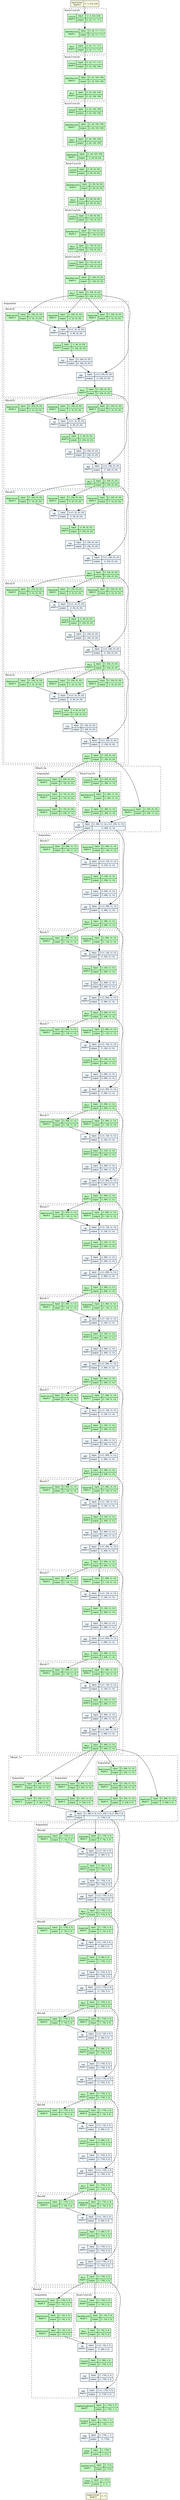 strict digraph model {
	graph [ordering=in rankdir=TB size="169.79999999999998,169.79999999999998"]
	node [align=left fontname="Linux libertine" fontsize=10 height=0.2 margin=0 ranksep=0.1 shape=plaintext style=filled]
	edge [fontsize=10]
	0 [label=<
                    <TABLE BORDER="0" CELLBORDER="1"
                    CELLSPACING="0" CELLPADDING="4">
                        <TR><TD>input-tensor<BR/>depth:0</TD><TD>(1, 3, 224, 224)</TD></TR>
                    </TABLE>> fillcolor=lightyellow]
	subgraph cluster_2 {
		fontsize=12 label=BasicConv2d labeljust=l style=dashed
		1 [label=<
                    <TABLE BORDER="0" CELLBORDER="1"
                    CELLSPACING="0" CELLPADDING="4">
                    <TR>
                        <TD ROWSPAN="2">Conv2d<BR/>depth:2</TD>
                        <TD COLSPAN="2">input:</TD>
                        <TD COLSPAN="2">(1, 3, 224, 224) </TD>
                    </TR>
                    <TR>
                        <TD COLSPAN="2">output: </TD>
                        <TD COLSPAN="2">(1, 32, 111, 111) </TD>
                    </TR>
                    </TABLE>> fillcolor=darkseagreen1]
		2 [label=<
                    <TABLE BORDER="0" CELLBORDER="1"
                    CELLSPACING="0" CELLPADDING="4">
                    <TR>
                        <TD ROWSPAN="2">BatchNorm2d<BR/>depth:2</TD>
                        <TD COLSPAN="2">input:</TD>
                        <TD COLSPAN="2">(1, 32, 111, 111) </TD>
                    </TR>
                    <TR>
                        <TD COLSPAN="2">output: </TD>
                        <TD COLSPAN="2">(1, 32, 111, 111) </TD>
                    </TR>
                    </TABLE>> fillcolor=darkseagreen1]
		3 [label=<
                    <TABLE BORDER="0" CELLBORDER="1"
                    CELLSPACING="0" CELLPADDING="4">
                    <TR>
                        <TD ROWSPAN="2">ReLU<BR/>depth:2</TD>
                        <TD COLSPAN="2">input:</TD>
                        <TD COLSPAN="2">(1, 32, 111, 111) </TD>
                    </TR>
                    <TR>
                        <TD COLSPAN="2">output: </TD>
                        <TD COLSPAN="2">(1, 32, 111, 111) </TD>
                    </TR>
                    </TABLE>> fillcolor=darkseagreen1]
	}
	subgraph cluster_3 {
		fontsize=12 label=BasicConv2d labeljust=l style=dashed
		4 [label=<
                    <TABLE BORDER="0" CELLBORDER="1"
                    CELLSPACING="0" CELLPADDING="4">
                    <TR>
                        <TD ROWSPAN="2">Conv2d<BR/>depth:2</TD>
                        <TD COLSPAN="2">input:</TD>
                        <TD COLSPAN="2">(1, 32, 111, 111) </TD>
                    </TR>
                    <TR>
                        <TD COLSPAN="2">output: </TD>
                        <TD COLSPAN="2">(1, 32, 109, 109) </TD>
                    </TR>
                    </TABLE>> fillcolor=darkseagreen1]
		5 [label=<
                    <TABLE BORDER="0" CELLBORDER="1"
                    CELLSPACING="0" CELLPADDING="4">
                    <TR>
                        <TD ROWSPAN="2">BatchNorm2d<BR/>depth:2</TD>
                        <TD COLSPAN="2">input:</TD>
                        <TD COLSPAN="2">(1, 32, 109, 109) </TD>
                    </TR>
                    <TR>
                        <TD COLSPAN="2">output: </TD>
                        <TD COLSPAN="2">(1, 32, 109, 109) </TD>
                    </TR>
                    </TABLE>> fillcolor=darkseagreen1]
		6 [label=<
                    <TABLE BORDER="0" CELLBORDER="1"
                    CELLSPACING="0" CELLPADDING="4">
                    <TR>
                        <TD ROWSPAN="2">ReLU<BR/>depth:2</TD>
                        <TD COLSPAN="2">input:</TD>
                        <TD COLSPAN="2">(1, 32, 109, 109) </TD>
                    </TR>
                    <TR>
                        <TD COLSPAN="2">output: </TD>
                        <TD COLSPAN="2">(1, 32, 109, 109) </TD>
                    </TR>
                    </TABLE>> fillcolor=darkseagreen1]
	}
	subgraph cluster_4 {
		fontsize=12 label=BasicConv2d labeljust=l style=dashed
		7 [label=<
                    <TABLE BORDER="0" CELLBORDER="1"
                    CELLSPACING="0" CELLPADDING="4">
                    <TR>
                        <TD ROWSPAN="2">Conv2d<BR/>depth:2</TD>
                        <TD COLSPAN="2">input:</TD>
                        <TD COLSPAN="2">(1, 32, 109, 109) </TD>
                    </TR>
                    <TR>
                        <TD COLSPAN="2">output: </TD>
                        <TD COLSPAN="2">(1, 64, 109, 109) </TD>
                    </TR>
                    </TABLE>> fillcolor=darkseagreen1]
		8 [label=<
                    <TABLE BORDER="0" CELLBORDER="1"
                    CELLSPACING="0" CELLPADDING="4">
                    <TR>
                        <TD ROWSPAN="2">BatchNorm2d<BR/>depth:2</TD>
                        <TD COLSPAN="2">input:</TD>
                        <TD COLSPAN="2">(1, 64, 109, 109) </TD>
                    </TR>
                    <TR>
                        <TD COLSPAN="2">output: </TD>
                        <TD COLSPAN="2">(1, 64, 109, 109) </TD>
                    </TR>
                    </TABLE>> fillcolor=darkseagreen1]
		9 [label=<
                    <TABLE BORDER="0" CELLBORDER="1"
                    CELLSPACING="0" CELLPADDING="4">
                    <TR>
                        <TD ROWSPAN="2">ReLU<BR/>depth:2</TD>
                        <TD COLSPAN="2">input:</TD>
                        <TD COLSPAN="2">(1, 64, 109, 109) </TD>
                    </TR>
                    <TR>
                        <TD COLSPAN="2">output: </TD>
                        <TD COLSPAN="2">(1, 64, 109, 109) </TD>
                    </TR>
                    </TABLE>> fillcolor=darkseagreen1]
	}
	10 [label=<
                    <TABLE BORDER="0" CELLBORDER="1"
                    CELLSPACING="0" CELLPADDING="4">
                    <TR>
                        <TD ROWSPAN="2">MaxPool2d<BR/>depth:1</TD>
                        <TD COLSPAN="2">input:</TD>
                        <TD COLSPAN="2">(1, 64, 109, 109) </TD>
                    </TR>
                    <TR>
                        <TD COLSPAN="2">output: </TD>
                        <TD COLSPAN="2">(1, 64, 54, 54) </TD>
                    </TR>
                    </TABLE>> fillcolor=darkseagreen1]
	subgraph cluster_5 {
		fontsize=12 label=BasicConv2d labeljust=l style=dashed
		11 [label=<
                    <TABLE BORDER="0" CELLBORDER="1"
                    CELLSPACING="0" CELLPADDING="4">
                    <TR>
                        <TD ROWSPAN="2">Conv2d<BR/>depth:2</TD>
                        <TD COLSPAN="2">input:</TD>
                        <TD COLSPAN="2">(1, 64, 54, 54) </TD>
                    </TR>
                    <TR>
                        <TD COLSPAN="2">output: </TD>
                        <TD COLSPAN="2">(1, 80, 54, 54) </TD>
                    </TR>
                    </TABLE>> fillcolor=darkseagreen1]
		12 [label=<
                    <TABLE BORDER="0" CELLBORDER="1"
                    CELLSPACING="0" CELLPADDING="4">
                    <TR>
                        <TD ROWSPAN="2">BatchNorm2d<BR/>depth:2</TD>
                        <TD COLSPAN="2">input:</TD>
                        <TD COLSPAN="2">(1, 80, 54, 54) </TD>
                    </TR>
                    <TR>
                        <TD COLSPAN="2">output: </TD>
                        <TD COLSPAN="2">(1, 80, 54, 54) </TD>
                    </TR>
                    </TABLE>> fillcolor=darkseagreen1]
		13 [label=<
                    <TABLE BORDER="0" CELLBORDER="1"
                    CELLSPACING="0" CELLPADDING="4">
                    <TR>
                        <TD ROWSPAN="2">ReLU<BR/>depth:2</TD>
                        <TD COLSPAN="2">input:</TD>
                        <TD COLSPAN="2">(1, 80, 54, 54) </TD>
                    </TR>
                    <TR>
                        <TD COLSPAN="2">output: </TD>
                        <TD COLSPAN="2">(1, 80, 54, 54) </TD>
                    </TR>
                    </TABLE>> fillcolor=darkseagreen1]
	}
	subgraph cluster_6 {
		fontsize=12 label=BasicConv2d labeljust=l style=dashed
		14 [label=<
                    <TABLE BORDER="0" CELLBORDER="1"
                    CELLSPACING="0" CELLPADDING="4">
                    <TR>
                        <TD ROWSPAN="2">Conv2d<BR/>depth:2</TD>
                        <TD COLSPAN="2">input:</TD>
                        <TD COLSPAN="2">(1, 80, 54, 54) </TD>
                    </TR>
                    <TR>
                        <TD COLSPAN="2">output: </TD>
                        <TD COLSPAN="2">(1, 192, 52, 52) </TD>
                    </TR>
                    </TABLE>> fillcolor=darkseagreen1]
		15 [label=<
                    <TABLE BORDER="0" CELLBORDER="1"
                    CELLSPACING="0" CELLPADDING="4">
                    <TR>
                        <TD ROWSPAN="2">BatchNorm2d<BR/>depth:2</TD>
                        <TD COLSPAN="2">input:</TD>
                        <TD COLSPAN="2">(1, 192, 52, 52) </TD>
                    </TR>
                    <TR>
                        <TD COLSPAN="2">output: </TD>
                        <TD COLSPAN="2">(1, 192, 52, 52) </TD>
                    </TR>
                    </TABLE>> fillcolor=darkseagreen1]
		16 [label=<
                    <TABLE BORDER="0" CELLBORDER="1"
                    CELLSPACING="0" CELLPADDING="4">
                    <TR>
                        <TD ROWSPAN="2">ReLU<BR/>depth:2</TD>
                        <TD COLSPAN="2">input:</TD>
                        <TD COLSPAN="2">(1, 192, 52, 52) </TD>
                    </TR>
                    <TR>
                        <TD COLSPAN="2">output: </TD>
                        <TD COLSPAN="2">(1, 192, 52, 52) </TD>
                    </TR>
                    </TABLE>> fillcolor=darkseagreen1]
	}
	subgraph cluster_7 {
		fontsize=12 label=BasicConv2d labeljust=l style=dashed
		17 [label=<
                    <TABLE BORDER="0" CELLBORDER="1"
                    CELLSPACING="0" CELLPADDING="4">
                    <TR>
                        <TD ROWSPAN="2">Conv2d<BR/>depth:2</TD>
                        <TD COLSPAN="2">input:</TD>
                        <TD COLSPAN="2">(1, 192, 52, 52) </TD>
                    </TR>
                    <TR>
                        <TD COLSPAN="2">output: </TD>
                        <TD COLSPAN="2">(1, 256, 25, 25) </TD>
                    </TR>
                    </TABLE>> fillcolor=darkseagreen1]
		18 [label=<
                    <TABLE BORDER="0" CELLBORDER="1"
                    CELLSPACING="0" CELLPADDING="4">
                    <TR>
                        <TD ROWSPAN="2">BatchNorm2d<BR/>depth:2</TD>
                        <TD COLSPAN="2">input:</TD>
                        <TD COLSPAN="2">(1, 256, 25, 25) </TD>
                    </TR>
                    <TR>
                        <TD COLSPAN="2">output: </TD>
                        <TD COLSPAN="2">(1, 256, 25, 25) </TD>
                    </TR>
                    </TABLE>> fillcolor=darkseagreen1]
		19 [label=<
                    <TABLE BORDER="0" CELLBORDER="1"
                    CELLSPACING="0" CELLPADDING="4">
                    <TR>
                        <TD ROWSPAN="2">ReLU<BR/>depth:2</TD>
                        <TD COLSPAN="2">input:</TD>
                        <TD COLSPAN="2">(1, 256, 25, 25) </TD>
                    </TR>
                    <TR>
                        <TD COLSPAN="2">output: </TD>
                        <TD COLSPAN="2">(1, 256, 25, 25) </TD>
                    </TR>
                    </TABLE>> fillcolor=darkseagreen1]
	}
	subgraph cluster_8 {
		fontsize=12 label=Sequential labeljust=l style=dashed
		subgraph cluster_9 {
			fontsize=12 label=Block35 labeljust=l style=dashed
			20 [label=<
                    <TABLE BORDER="0" CELLBORDER="1"
                    CELLSPACING="0" CELLPADDING="4">
                    <TR>
                        <TD ROWSPAN="2">BasicConv2d<BR/>depth:3</TD>
                        <TD COLSPAN="2">input:</TD>
                        <TD COLSPAN="2">(1, 256, 25, 25) </TD>
                    </TR>
                    <TR>
                        <TD COLSPAN="2">output: </TD>
                        <TD COLSPAN="2">(1, 32, 25, 25) </TD>
                    </TR>
                    </TABLE>> fillcolor=darkseagreen1]
			21 [label=<
                    <TABLE BORDER="0" CELLBORDER="1"
                    CELLSPACING="0" CELLPADDING="4">
                    <TR>
                        <TD ROWSPAN="2">Sequential<BR/>depth:3</TD>
                        <TD COLSPAN="2">input:</TD>
                        <TD COLSPAN="2">(1, 256, 25, 25) </TD>
                    </TR>
                    <TR>
                        <TD COLSPAN="2">output: </TD>
                        <TD COLSPAN="2">(1, 32, 25, 25) </TD>
                    </TR>
                    </TABLE>> fillcolor=darkseagreen1]
			22 [label=<
                    <TABLE BORDER="0" CELLBORDER="1"
                    CELLSPACING="0" CELLPADDING="4">
                    <TR>
                        <TD ROWSPAN="2">Sequential<BR/>depth:3</TD>
                        <TD COLSPAN="2">input:</TD>
                        <TD COLSPAN="2">(1, 256, 25, 25) </TD>
                    </TR>
                    <TR>
                        <TD COLSPAN="2">output: </TD>
                        <TD COLSPAN="2">(1, 32, 25, 25) </TD>
                    </TR>
                    </TABLE>> fillcolor=darkseagreen1]
			23 [label=<
                    <TABLE BORDER="0" CELLBORDER="1"
                    CELLSPACING="0" CELLPADDING="4">
                    <TR>
                        <TD ROWSPAN="2">cat<BR/>depth:3</TD>
                        <TD COLSPAN="2">input:</TD>
                        <TD COLSPAN="2">3 x (1, 32, 25, 25) </TD>
                    </TR>
                    <TR>
                        <TD COLSPAN="2">output: </TD>
                        <TD COLSPAN="2">(1, 96, 25, 25) </TD>
                    </TR>
                    </TABLE>> fillcolor=aliceblue]
			24 [label=<
                    <TABLE BORDER="0" CELLBORDER="1"
                    CELLSPACING="0" CELLPADDING="4">
                    <TR>
                        <TD ROWSPAN="2">Conv2d<BR/>depth:3</TD>
                        <TD COLSPAN="2">input:</TD>
                        <TD COLSPAN="2">(1, 96, 25, 25) </TD>
                    </TR>
                    <TR>
                        <TD COLSPAN="2">output: </TD>
                        <TD COLSPAN="2">(1, 256, 25, 25) </TD>
                    </TR>
                    </TABLE>> fillcolor=darkseagreen1]
			25 [label=<
                    <TABLE BORDER="0" CELLBORDER="1"
                    CELLSPACING="0" CELLPADDING="4">
                    <TR>
                        <TD ROWSPAN="2">mul<BR/>depth:3</TD>
                        <TD COLSPAN="2">input:</TD>
                        <TD COLSPAN="2">(1, 256, 25, 25) </TD>
                    </TR>
                    <TR>
                        <TD COLSPAN="2">output: </TD>
                        <TD COLSPAN="2">(1, 256, 25, 25) </TD>
                    </TR>
                    </TABLE>> fillcolor=aliceblue]
			26 [label=<
                    <TABLE BORDER="0" CELLBORDER="1"
                    CELLSPACING="0" CELLPADDING="4">
                    <TR>
                        <TD ROWSPAN="2">add<BR/>depth:3</TD>
                        <TD COLSPAN="2">input:</TD>
                        <TD COLSPAN="2">2 x (1, 256, 25, 25) </TD>
                    </TR>
                    <TR>
                        <TD COLSPAN="2">output: </TD>
                        <TD COLSPAN="2">(1, 256, 25, 25) </TD>
                    </TR>
                    </TABLE>> fillcolor=aliceblue]
			27 [label=<
                    <TABLE BORDER="0" CELLBORDER="1"
                    CELLSPACING="0" CELLPADDING="4">
                    <TR>
                        <TD ROWSPAN="2">ReLU<BR/>depth:3</TD>
                        <TD COLSPAN="2">input:</TD>
                        <TD COLSPAN="2">(1, 256, 25, 25) </TD>
                    </TR>
                    <TR>
                        <TD COLSPAN="2">output: </TD>
                        <TD COLSPAN="2">(1, 256, 25, 25) </TD>
                    </TR>
                    </TABLE>> fillcolor=darkseagreen1]
		}
		subgraph cluster_10 {
			fontsize=12 label=Block35 labeljust=l style=dashed
			28 [label=<
                    <TABLE BORDER="0" CELLBORDER="1"
                    CELLSPACING="0" CELLPADDING="4">
                    <TR>
                        <TD ROWSPAN="2">BasicConv2d<BR/>depth:3</TD>
                        <TD COLSPAN="2">input:</TD>
                        <TD COLSPAN="2">(1, 256, 25, 25) </TD>
                    </TR>
                    <TR>
                        <TD COLSPAN="2">output: </TD>
                        <TD COLSPAN="2">(1, 32, 25, 25) </TD>
                    </TR>
                    </TABLE>> fillcolor=darkseagreen1]
			29 [label=<
                    <TABLE BORDER="0" CELLBORDER="1"
                    CELLSPACING="0" CELLPADDING="4">
                    <TR>
                        <TD ROWSPAN="2">Sequential<BR/>depth:3</TD>
                        <TD COLSPAN="2">input:</TD>
                        <TD COLSPAN="2">(1, 256, 25, 25) </TD>
                    </TR>
                    <TR>
                        <TD COLSPAN="2">output: </TD>
                        <TD COLSPAN="2">(1, 32, 25, 25) </TD>
                    </TR>
                    </TABLE>> fillcolor=darkseagreen1]
			30 [label=<
                    <TABLE BORDER="0" CELLBORDER="1"
                    CELLSPACING="0" CELLPADDING="4">
                    <TR>
                        <TD ROWSPAN="2">Sequential<BR/>depth:3</TD>
                        <TD COLSPAN="2">input:</TD>
                        <TD COLSPAN="2">(1, 256, 25, 25) </TD>
                    </TR>
                    <TR>
                        <TD COLSPAN="2">output: </TD>
                        <TD COLSPAN="2">(1, 32, 25, 25) </TD>
                    </TR>
                    </TABLE>> fillcolor=darkseagreen1]
			31 [label=<
                    <TABLE BORDER="0" CELLBORDER="1"
                    CELLSPACING="0" CELLPADDING="4">
                    <TR>
                        <TD ROWSPAN="2">cat<BR/>depth:3</TD>
                        <TD COLSPAN="2">input:</TD>
                        <TD COLSPAN="2">3 x (1, 32, 25, 25) </TD>
                    </TR>
                    <TR>
                        <TD COLSPAN="2">output: </TD>
                        <TD COLSPAN="2">(1, 96, 25, 25) </TD>
                    </TR>
                    </TABLE>> fillcolor=aliceblue]
			32 [label=<
                    <TABLE BORDER="0" CELLBORDER="1"
                    CELLSPACING="0" CELLPADDING="4">
                    <TR>
                        <TD ROWSPAN="2">Conv2d<BR/>depth:3</TD>
                        <TD COLSPAN="2">input:</TD>
                        <TD COLSPAN="2">(1, 96, 25, 25) </TD>
                    </TR>
                    <TR>
                        <TD COLSPAN="2">output: </TD>
                        <TD COLSPAN="2">(1, 256, 25, 25) </TD>
                    </TR>
                    </TABLE>> fillcolor=darkseagreen1]
			33 [label=<
                    <TABLE BORDER="0" CELLBORDER="1"
                    CELLSPACING="0" CELLPADDING="4">
                    <TR>
                        <TD ROWSPAN="2">mul<BR/>depth:3</TD>
                        <TD COLSPAN="2">input:</TD>
                        <TD COLSPAN="2">(1, 256, 25, 25) </TD>
                    </TR>
                    <TR>
                        <TD COLSPAN="2">output: </TD>
                        <TD COLSPAN="2">(1, 256, 25, 25) </TD>
                    </TR>
                    </TABLE>> fillcolor=aliceblue]
			34 [label=<
                    <TABLE BORDER="0" CELLBORDER="1"
                    CELLSPACING="0" CELLPADDING="4">
                    <TR>
                        <TD ROWSPAN="2">add<BR/>depth:3</TD>
                        <TD COLSPAN="2">input:</TD>
                        <TD COLSPAN="2">2 x (1, 256, 25, 25) </TD>
                    </TR>
                    <TR>
                        <TD COLSPAN="2">output: </TD>
                        <TD COLSPAN="2">(1, 256, 25, 25) </TD>
                    </TR>
                    </TABLE>> fillcolor=aliceblue]
			35 [label=<
                    <TABLE BORDER="0" CELLBORDER="1"
                    CELLSPACING="0" CELLPADDING="4">
                    <TR>
                        <TD ROWSPAN="2">ReLU<BR/>depth:3</TD>
                        <TD COLSPAN="2">input:</TD>
                        <TD COLSPAN="2">(1, 256, 25, 25) </TD>
                    </TR>
                    <TR>
                        <TD COLSPAN="2">output: </TD>
                        <TD COLSPAN="2">(1, 256, 25, 25) </TD>
                    </TR>
                    </TABLE>> fillcolor=darkseagreen1]
		}
		subgraph cluster_11 {
			fontsize=12 label=Block35 labeljust=l style=dashed
			36 [label=<
                    <TABLE BORDER="0" CELLBORDER="1"
                    CELLSPACING="0" CELLPADDING="4">
                    <TR>
                        <TD ROWSPAN="2">BasicConv2d<BR/>depth:3</TD>
                        <TD COLSPAN="2">input:</TD>
                        <TD COLSPAN="2">(1, 256, 25, 25) </TD>
                    </TR>
                    <TR>
                        <TD COLSPAN="2">output: </TD>
                        <TD COLSPAN="2">(1, 32, 25, 25) </TD>
                    </TR>
                    </TABLE>> fillcolor=darkseagreen1]
			37 [label=<
                    <TABLE BORDER="0" CELLBORDER="1"
                    CELLSPACING="0" CELLPADDING="4">
                    <TR>
                        <TD ROWSPAN="2">Sequential<BR/>depth:3</TD>
                        <TD COLSPAN="2">input:</TD>
                        <TD COLSPAN="2">(1, 256, 25, 25) </TD>
                    </TR>
                    <TR>
                        <TD COLSPAN="2">output: </TD>
                        <TD COLSPAN="2">(1, 32, 25, 25) </TD>
                    </TR>
                    </TABLE>> fillcolor=darkseagreen1]
			38 [label=<
                    <TABLE BORDER="0" CELLBORDER="1"
                    CELLSPACING="0" CELLPADDING="4">
                    <TR>
                        <TD ROWSPAN="2">Sequential<BR/>depth:3</TD>
                        <TD COLSPAN="2">input:</TD>
                        <TD COLSPAN="2">(1, 256, 25, 25) </TD>
                    </TR>
                    <TR>
                        <TD COLSPAN="2">output: </TD>
                        <TD COLSPAN="2">(1, 32, 25, 25) </TD>
                    </TR>
                    </TABLE>> fillcolor=darkseagreen1]
			39 [label=<
                    <TABLE BORDER="0" CELLBORDER="1"
                    CELLSPACING="0" CELLPADDING="4">
                    <TR>
                        <TD ROWSPAN="2">cat<BR/>depth:3</TD>
                        <TD COLSPAN="2">input:</TD>
                        <TD COLSPAN="2">3 x (1, 32, 25, 25) </TD>
                    </TR>
                    <TR>
                        <TD COLSPAN="2">output: </TD>
                        <TD COLSPAN="2">(1, 96, 25, 25) </TD>
                    </TR>
                    </TABLE>> fillcolor=aliceblue]
			40 [label=<
                    <TABLE BORDER="0" CELLBORDER="1"
                    CELLSPACING="0" CELLPADDING="4">
                    <TR>
                        <TD ROWSPAN="2">Conv2d<BR/>depth:3</TD>
                        <TD COLSPAN="2">input:</TD>
                        <TD COLSPAN="2">(1, 96, 25, 25) </TD>
                    </TR>
                    <TR>
                        <TD COLSPAN="2">output: </TD>
                        <TD COLSPAN="2">(1, 256, 25, 25) </TD>
                    </TR>
                    </TABLE>> fillcolor=darkseagreen1]
			41 [label=<
                    <TABLE BORDER="0" CELLBORDER="1"
                    CELLSPACING="0" CELLPADDING="4">
                    <TR>
                        <TD ROWSPAN="2">mul<BR/>depth:3</TD>
                        <TD COLSPAN="2">input:</TD>
                        <TD COLSPAN="2">(1, 256, 25, 25) </TD>
                    </TR>
                    <TR>
                        <TD COLSPAN="2">output: </TD>
                        <TD COLSPAN="2">(1, 256, 25, 25) </TD>
                    </TR>
                    </TABLE>> fillcolor=aliceblue]
			42 [label=<
                    <TABLE BORDER="0" CELLBORDER="1"
                    CELLSPACING="0" CELLPADDING="4">
                    <TR>
                        <TD ROWSPAN="2">add<BR/>depth:3</TD>
                        <TD COLSPAN="2">input:</TD>
                        <TD COLSPAN="2">2 x (1, 256, 25, 25) </TD>
                    </TR>
                    <TR>
                        <TD COLSPAN="2">output: </TD>
                        <TD COLSPAN="2">(1, 256, 25, 25) </TD>
                    </TR>
                    </TABLE>> fillcolor=aliceblue]
			43 [label=<
                    <TABLE BORDER="0" CELLBORDER="1"
                    CELLSPACING="0" CELLPADDING="4">
                    <TR>
                        <TD ROWSPAN="2">ReLU<BR/>depth:3</TD>
                        <TD COLSPAN="2">input:</TD>
                        <TD COLSPAN="2">(1, 256, 25, 25) </TD>
                    </TR>
                    <TR>
                        <TD COLSPAN="2">output: </TD>
                        <TD COLSPAN="2">(1, 256, 25, 25) </TD>
                    </TR>
                    </TABLE>> fillcolor=darkseagreen1]
		}
		subgraph cluster_12 {
			fontsize=12 label=Block35 labeljust=l style=dashed
			44 [label=<
                    <TABLE BORDER="0" CELLBORDER="1"
                    CELLSPACING="0" CELLPADDING="4">
                    <TR>
                        <TD ROWSPAN="2">BasicConv2d<BR/>depth:3</TD>
                        <TD COLSPAN="2">input:</TD>
                        <TD COLSPAN="2">(1, 256, 25, 25) </TD>
                    </TR>
                    <TR>
                        <TD COLSPAN="2">output: </TD>
                        <TD COLSPAN="2">(1, 32, 25, 25) </TD>
                    </TR>
                    </TABLE>> fillcolor=darkseagreen1]
			45 [label=<
                    <TABLE BORDER="0" CELLBORDER="1"
                    CELLSPACING="0" CELLPADDING="4">
                    <TR>
                        <TD ROWSPAN="2">Sequential<BR/>depth:3</TD>
                        <TD COLSPAN="2">input:</TD>
                        <TD COLSPAN="2">(1, 256, 25, 25) </TD>
                    </TR>
                    <TR>
                        <TD COLSPAN="2">output: </TD>
                        <TD COLSPAN="2">(1, 32, 25, 25) </TD>
                    </TR>
                    </TABLE>> fillcolor=darkseagreen1]
			46 [label=<
                    <TABLE BORDER="0" CELLBORDER="1"
                    CELLSPACING="0" CELLPADDING="4">
                    <TR>
                        <TD ROWSPAN="2">Sequential<BR/>depth:3</TD>
                        <TD COLSPAN="2">input:</TD>
                        <TD COLSPAN="2">(1, 256, 25, 25) </TD>
                    </TR>
                    <TR>
                        <TD COLSPAN="2">output: </TD>
                        <TD COLSPAN="2">(1, 32, 25, 25) </TD>
                    </TR>
                    </TABLE>> fillcolor=darkseagreen1]
			47 [label=<
                    <TABLE BORDER="0" CELLBORDER="1"
                    CELLSPACING="0" CELLPADDING="4">
                    <TR>
                        <TD ROWSPAN="2">cat<BR/>depth:3</TD>
                        <TD COLSPAN="2">input:</TD>
                        <TD COLSPAN="2">3 x (1, 32, 25, 25) </TD>
                    </TR>
                    <TR>
                        <TD COLSPAN="2">output: </TD>
                        <TD COLSPAN="2">(1, 96, 25, 25) </TD>
                    </TR>
                    </TABLE>> fillcolor=aliceblue]
			48 [label=<
                    <TABLE BORDER="0" CELLBORDER="1"
                    CELLSPACING="0" CELLPADDING="4">
                    <TR>
                        <TD ROWSPAN="2">Conv2d<BR/>depth:3</TD>
                        <TD COLSPAN="2">input:</TD>
                        <TD COLSPAN="2">(1, 96, 25, 25) </TD>
                    </TR>
                    <TR>
                        <TD COLSPAN="2">output: </TD>
                        <TD COLSPAN="2">(1, 256, 25, 25) </TD>
                    </TR>
                    </TABLE>> fillcolor=darkseagreen1]
			49 [label=<
                    <TABLE BORDER="0" CELLBORDER="1"
                    CELLSPACING="0" CELLPADDING="4">
                    <TR>
                        <TD ROWSPAN="2">mul<BR/>depth:3</TD>
                        <TD COLSPAN="2">input:</TD>
                        <TD COLSPAN="2">(1, 256, 25, 25) </TD>
                    </TR>
                    <TR>
                        <TD COLSPAN="2">output: </TD>
                        <TD COLSPAN="2">(1, 256, 25, 25) </TD>
                    </TR>
                    </TABLE>> fillcolor=aliceblue]
			50 [label=<
                    <TABLE BORDER="0" CELLBORDER="1"
                    CELLSPACING="0" CELLPADDING="4">
                    <TR>
                        <TD ROWSPAN="2">add<BR/>depth:3</TD>
                        <TD COLSPAN="2">input:</TD>
                        <TD COLSPAN="2">2 x (1, 256, 25, 25) </TD>
                    </TR>
                    <TR>
                        <TD COLSPAN="2">output: </TD>
                        <TD COLSPAN="2">(1, 256, 25, 25) </TD>
                    </TR>
                    </TABLE>> fillcolor=aliceblue]
			51 [label=<
                    <TABLE BORDER="0" CELLBORDER="1"
                    CELLSPACING="0" CELLPADDING="4">
                    <TR>
                        <TD ROWSPAN="2">ReLU<BR/>depth:3</TD>
                        <TD COLSPAN="2">input:</TD>
                        <TD COLSPAN="2">(1, 256, 25, 25) </TD>
                    </TR>
                    <TR>
                        <TD COLSPAN="2">output: </TD>
                        <TD COLSPAN="2">(1, 256, 25, 25) </TD>
                    </TR>
                    </TABLE>> fillcolor=darkseagreen1]
		}
		subgraph cluster_13 {
			fontsize=12 label=Block35 labeljust=l style=dashed
			52 [label=<
                    <TABLE BORDER="0" CELLBORDER="1"
                    CELLSPACING="0" CELLPADDING="4">
                    <TR>
                        <TD ROWSPAN="2">BasicConv2d<BR/>depth:3</TD>
                        <TD COLSPAN="2">input:</TD>
                        <TD COLSPAN="2">(1, 256, 25, 25) </TD>
                    </TR>
                    <TR>
                        <TD COLSPAN="2">output: </TD>
                        <TD COLSPAN="2">(1, 32, 25, 25) </TD>
                    </TR>
                    </TABLE>> fillcolor=darkseagreen1]
			53 [label=<
                    <TABLE BORDER="0" CELLBORDER="1"
                    CELLSPACING="0" CELLPADDING="4">
                    <TR>
                        <TD ROWSPAN="2">Sequential<BR/>depth:3</TD>
                        <TD COLSPAN="2">input:</TD>
                        <TD COLSPAN="2">(1, 256, 25, 25) </TD>
                    </TR>
                    <TR>
                        <TD COLSPAN="2">output: </TD>
                        <TD COLSPAN="2">(1, 32, 25, 25) </TD>
                    </TR>
                    </TABLE>> fillcolor=darkseagreen1]
			54 [label=<
                    <TABLE BORDER="0" CELLBORDER="1"
                    CELLSPACING="0" CELLPADDING="4">
                    <TR>
                        <TD ROWSPAN="2">Sequential<BR/>depth:3</TD>
                        <TD COLSPAN="2">input:</TD>
                        <TD COLSPAN="2">(1, 256, 25, 25) </TD>
                    </TR>
                    <TR>
                        <TD COLSPAN="2">output: </TD>
                        <TD COLSPAN="2">(1, 32, 25, 25) </TD>
                    </TR>
                    </TABLE>> fillcolor=darkseagreen1]
			55 [label=<
                    <TABLE BORDER="0" CELLBORDER="1"
                    CELLSPACING="0" CELLPADDING="4">
                    <TR>
                        <TD ROWSPAN="2">cat<BR/>depth:3</TD>
                        <TD COLSPAN="2">input:</TD>
                        <TD COLSPAN="2">3 x (1, 32, 25, 25) </TD>
                    </TR>
                    <TR>
                        <TD COLSPAN="2">output: </TD>
                        <TD COLSPAN="2">(1, 96, 25, 25) </TD>
                    </TR>
                    </TABLE>> fillcolor=aliceblue]
			56 [label=<
                    <TABLE BORDER="0" CELLBORDER="1"
                    CELLSPACING="0" CELLPADDING="4">
                    <TR>
                        <TD ROWSPAN="2">Conv2d<BR/>depth:3</TD>
                        <TD COLSPAN="2">input:</TD>
                        <TD COLSPAN="2">(1, 96, 25, 25) </TD>
                    </TR>
                    <TR>
                        <TD COLSPAN="2">output: </TD>
                        <TD COLSPAN="2">(1, 256, 25, 25) </TD>
                    </TR>
                    </TABLE>> fillcolor=darkseagreen1]
			57 [label=<
                    <TABLE BORDER="0" CELLBORDER="1"
                    CELLSPACING="0" CELLPADDING="4">
                    <TR>
                        <TD ROWSPAN="2">mul<BR/>depth:3</TD>
                        <TD COLSPAN="2">input:</TD>
                        <TD COLSPAN="2">(1, 256, 25, 25) </TD>
                    </TR>
                    <TR>
                        <TD COLSPAN="2">output: </TD>
                        <TD COLSPAN="2">(1, 256, 25, 25) </TD>
                    </TR>
                    </TABLE>> fillcolor=aliceblue]
			58 [label=<
                    <TABLE BORDER="0" CELLBORDER="1"
                    CELLSPACING="0" CELLPADDING="4">
                    <TR>
                        <TD ROWSPAN="2">add<BR/>depth:3</TD>
                        <TD COLSPAN="2">input:</TD>
                        <TD COLSPAN="2">2 x (1, 256, 25, 25) </TD>
                    </TR>
                    <TR>
                        <TD COLSPAN="2">output: </TD>
                        <TD COLSPAN="2">(1, 256, 25, 25) </TD>
                    </TR>
                    </TABLE>> fillcolor=aliceblue]
			59 [label=<
                    <TABLE BORDER="0" CELLBORDER="1"
                    CELLSPACING="0" CELLPADDING="4">
                    <TR>
                        <TD ROWSPAN="2">ReLU<BR/>depth:3</TD>
                        <TD COLSPAN="2">input:</TD>
                        <TD COLSPAN="2">(1, 256, 25, 25) </TD>
                    </TR>
                    <TR>
                        <TD COLSPAN="2">output: </TD>
                        <TD COLSPAN="2">(1, 256, 25, 25) </TD>
                    </TR>
                    </TABLE>> fillcolor=darkseagreen1]
		}
	}
	subgraph cluster_14 {
		fontsize=12 label=Mixed_6a labeljust=l style=dashed
		subgraph cluster_15 {
			fontsize=12 label=BasicConv2d labeljust=l style=dashed
			60 [label=<
                    <TABLE BORDER="0" CELLBORDER="1"
                    CELLSPACING="0" CELLPADDING="4">
                    <TR>
                        <TD ROWSPAN="2">Conv2d<BR/>depth:3</TD>
                        <TD COLSPAN="2">input:</TD>
                        <TD COLSPAN="2">(1, 256, 25, 25) </TD>
                    </TR>
                    <TR>
                        <TD COLSPAN="2">output: </TD>
                        <TD COLSPAN="2">(1, 384, 12, 12) </TD>
                    </TR>
                    </TABLE>> fillcolor=darkseagreen1]
			61 [label=<
                    <TABLE BORDER="0" CELLBORDER="1"
                    CELLSPACING="0" CELLPADDING="4">
                    <TR>
                        <TD ROWSPAN="2">BatchNorm2d<BR/>depth:3</TD>
                        <TD COLSPAN="2">input:</TD>
                        <TD COLSPAN="2">(1, 384, 12, 12) </TD>
                    </TR>
                    <TR>
                        <TD COLSPAN="2">output: </TD>
                        <TD COLSPAN="2">(1, 384, 12, 12) </TD>
                    </TR>
                    </TABLE>> fillcolor=darkseagreen1]
			62 [label=<
                    <TABLE BORDER="0" CELLBORDER="1"
                    CELLSPACING="0" CELLPADDING="4">
                    <TR>
                        <TD ROWSPAN="2">ReLU<BR/>depth:3</TD>
                        <TD COLSPAN="2">input:</TD>
                        <TD COLSPAN="2">(1, 384, 12, 12) </TD>
                    </TR>
                    <TR>
                        <TD COLSPAN="2">output: </TD>
                        <TD COLSPAN="2">(1, 384, 12, 12) </TD>
                    </TR>
                    </TABLE>> fillcolor=darkseagreen1]
		}
		subgraph cluster_16 {
			fontsize=12 label=Sequential labeljust=l style=dashed
			63 [label=<
                    <TABLE BORDER="0" CELLBORDER="1"
                    CELLSPACING="0" CELLPADDING="4">
                    <TR>
                        <TD ROWSPAN="2">BasicConv2d<BR/>depth:3</TD>
                        <TD COLSPAN="2">input:</TD>
                        <TD COLSPAN="2">(1, 256, 25, 25) </TD>
                    </TR>
                    <TR>
                        <TD COLSPAN="2">output: </TD>
                        <TD COLSPAN="2">(1, 192, 25, 25) </TD>
                    </TR>
                    </TABLE>> fillcolor=darkseagreen1]
			64 [label=<
                    <TABLE BORDER="0" CELLBORDER="1"
                    CELLSPACING="0" CELLPADDING="4">
                    <TR>
                        <TD ROWSPAN="2">BasicConv2d<BR/>depth:3</TD>
                        <TD COLSPAN="2">input:</TD>
                        <TD COLSPAN="2">(1, 192, 25, 25) </TD>
                    </TR>
                    <TR>
                        <TD COLSPAN="2">output: </TD>
                        <TD COLSPAN="2">(1, 192, 25, 25) </TD>
                    </TR>
                    </TABLE>> fillcolor=darkseagreen1]
			65 [label=<
                    <TABLE BORDER="0" CELLBORDER="1"
                    CELLSPACING="0" CELLPADDING="4">
                    <TR>
                        <TD ROWSPAN="2">BasicConv2d<BR/>depth:3</TD>
                        <TD COLSPAN="2">input:</TD>
                        <TD COLSPAN="2">(1, 192, 25, 25) </TD>
                    </TR>
                    <TR>
                        <TD COLSPAN="2">output: </TD>
                        <TD COLSPAN="2">(1, 256, 12, 12) </TD>
                    </TR>
                    </TABLE>> fillcolor=darkseagreen1]
		}
		66 [label=<
                    <TABLE BORDER="0" CELLBORDER="1"
                    CELLSPACING="0" CELLPADDING="4">
                    <TR>
                        <TD ROWSPAN="2">MaxPool2d<BR/>depth:2</TD>
                        <TD COLSPAN="2">input:</TD>
                        <TD COLSPAN="2">(1, 256, 25, 25) </TD>
                    </TR>
                    <TR>
                        <TD COLSPAN="2">output: </TD>
                        <TD COLSPAN="2">(1, 256, 12, 12) </TD>
                    </TR>
                    </TABLE>> fillcolor=darkseagreen1]
		67 [label=<
                    <TABLE BORDER="0" CELLBORDER="1"
                    CELLSPACING="0" CELLPADDING="4">
                    <TR>
                        <TD ROWSPAN="2">cat<BR/>depth:2</TD>
                        <TD COLSPAN="2">input:</TD>
                        <TD COLSPAN="2">(1, 384, 12, 12), 2 x (1, 256, 12, 12) </TD>
                    </TR>
                    <TR>
                        <TD COLSPAN="2">output: </TD>
                        <TD COLSPAN="2">(1, 896, 12, 12) </TD>
                    </TR>
                    </TABLE>> fillcolor=aliceblue]
	}
	subgraph cluster_17 {
		fontsize=12 label=Sequential labeljust=l style=dashed
		subgraph cluster_18 {
			fontsize=12 label=Block17 labeljust=l style=dashed
			68 [label=<
                    <TABLE BORDER="0" CELLBORDER="1"
                    CELLSPACING="0" CELLPADDING="4">
                    <TR>
                        <TD ROWSPAN="2">BasicConv2d<BR/>depth:3</TD>
                        <TD COLSPAN="2">input:</TD>
                        <TD COLSPAN="2">(1, 896, 12, 12) </TD>
                    </TR>
                    <TR>
                        <TD COLSPAN="2">output: </TD>
                        <TD COLSPAN="2">(1, 128, 12, 12) </TD>
                    </TR>
                    </TABLE>> fillcolor=darkseagreen1]
			69 [label=<
                    <TABLE BORDER="0" CELLBORDER="1"
                    CELLSPACING="0" CELLPADDING="4">
                    <TR>
                        <TD ROWSPAN="2">Sequential<BR/>depth:3</TD>
                        <TD COLSPAN="2">input:</TD>
                        <TD COLSPAN="2">(1, 896, 12, 12) </TD>
                    </TR>
                    <TR>
                        <TD COLSPAN="2">output: </TD>
                        <TD COLSPAN="2">(1, 128, 12, 12) </TD>
                    </TR>
                    </TABLE>> fillcolor=darkseagreen1]
			70 [label=<
                    <TABLE BORDER="0" CELLBORDER="1"
                    CELLSPACING="0" CELLPADDING="4">
                    <TR>
                        <TD ROWSPAN="2">cat<BR/>depth:3</TD>
                        <TD COLSPAN="2">input:</TD>
                        <TD COLSPAN="2">2 x (1, 128, 12, 12) </TD>
                    </TR>
                    <TR>
                        <TD COLSPAN="2">output: </TD>
                        <TD COLSPAN="2">(1, 256, 12, 12) </TD>
                    </TR>
                    </TABLE>> fillcolor=aliceblue]
			71 [label=<
                    <TABLE BORDER="0" CELLBORDER="1"
                    CELLSPACING="0" CELLPADDING="4">
                    <TR>
                        <TD ROWSPAN="2">Conv2d<BR/>depth:3</TD>
                        <TD COLSPAN="2">input:</TD>
                        <TD COLSPAN="2">(1, 256, 12, 12) </TD>
                    </TR>
                    <TR>
                        <TD COLSPAN="2">output: </TD>
                        <TD COLSPAN="2">(1, 896, 12, 12) </TD>
                    </TR>
                    </TABLE>> fillcolor=darkseagreen1]
			72 [label=<
                    <TABLE BORDER="0" CELLBORDER="1"
                    CELLSPACING="0" CELLPADDING="4">
                    <TR>
                        <TD ROWSPAN="2">mul<BR/>depth:3</TD>
                        <TD COLSPAN="2">input:</TD>
                        <TD COLSPAN="2">(1, 896, 12, 12) </TD>
                    </TR>
                    <TR>
                        <TD COLSPAN="2">output: </TD>
                        <TD COLSPAN="2">(1, 896, 12, 12) </TD>
                    </TR>
                    </TABLE>> fillcolor=aliceblue]
			73 [label=<
                    <TABLE BORDER="0" CELLBORDER="1"
                    CELLSPACING="0" CELLPADDING="4">
                    <TR>
                        <TD ROWSPAN="2">add<BR/>depth:3</TD>
                        <TD COLSPAN="2">input:</TD>
                        <TD COLSPAN="2">2 x (1, 896, 12, 12) </TD>
                    </TR>
                    <TR>
                        <TD COLSPAN="2">output: </TD>
                        <TD COLSPAN="2">(1, 896, 12, 12) </TD>
                    </TR>
                    </TABLE>> fillcolor=aliceblue]
			74 [label=<
                    <TABLE BORDER="0" CELLBORDER="1"
                    CELLSPACING="0" CELLPADDING="4">
                    <TR>
                        <TD ROWSPAN="2">ReLU<BR/>depth:3</TD>
                        <TD COLSPAN="2">input:</TD>
                        <TD COLSPAN="2">(1, 896, 12, 12) </TD>
                    </TR>
                    <TR>
                        <TD COLSPAN="2">output: </TD>
                        <TD COLSPAN="2">(1, 896, 12, 12) </TD>
                    </TR>
                    </TABLE>> fillcolor=darkseagreen1]
		}
		subgraph cluster_19 {
			fontsize=12 label=Block17 labeljust=l style=dashed
			75 [label=<
                    <TABLE BORDER="0" CELLBORDER="1"
                    CELLSPACING="0" CELLPADDING="4">
                    <TR>
                        <TD ROWSPAN="2">BasicConv2d<BR/>depth:3</TD>
                        <TD COLSPAN="2">input:</TD>
                        <TD COLSPAN="2">(1, 896, 12, 12) </TD>
                    </TR>
                    <TR>
                        <TD COLSPAN="2">output: </TD>
                        <TD COLSPAN="2">(1, 128, 12, 12) </TD>
                    </TR>
                    </TABLE>> fillcolor=darkseagreen1]
			76 [label=<
                    <TABLE BORDER="0" CELLBORDER="1"
                    CELLSPACING="0" CELLPADDING="4">
                    <TR>
                        <TD ROWSPAN="2">Sequential<BR/>depth:3</TD>
                        <TD COLSPAN="2">input:</TD>
                        <TD COLSPAN="2">(1, 896, 12, 12) </TD>
                    </TR>
                    <TR>
                        <TD COLSPAN="2">output: </TD>
                        <TD COLSPAN="2">(1, 128, 12, 12) </TD>
                    </TR>
                    </TABLE>> fillcolor=darkseagreen1]
			77 [label=<
                    <TABLE BORDER="0" CELLBORDER="1"
                    CELLSPACING="0" CELLPADDING="4">
                    <TR>
                        <TD ROWSPAN="2">cat<BR/>depth:3</TD>
                        <TD COLSPAN="2">input:</TD>
                        <TD COLSPAN="2">2 x (1, 128, 12, 12) </TD>
                    </TR>
                    <TR>
                        <TD COLSPAN="2">output: </TD>
                        <TD COLSPAN="2">(1, 256, 12, 12) </TD>
                    </TR>
                    </TABLE>> fillcolor=aliceblue]
			78 [label=<
                    <TABLE BORDER="0" CELLBORDER="1"
                    CELLSPACING="0" CELLPADDING="4">
                    <TR>
                        <TD ROWSPAN="2">Conv2d<BR/>depth:3</TD>
                        <TD COLSPAN="2">input:</TD>
                        <TD COLSPAN="2">(1, 256, 12, 12) </TD>
                    </TR>
                    <TR>
                        <TD COLSPAN="2">output: </TD>
                        <TD COLSPAN="2">(1, 896, 12, 12) </TD>
                    </TR>
                    </TABLE>> fillcolor=darkseagreen1]
			79 [label=<
                    <TABLE BORDER="0" CELLBORDER="1"
                    CELLSPACING="0" CELLPADDING="4">
                    <TR>
                        <TD ROWSPAN="2">mul<BR/>depth:3</TD>
                        <TD COLSPAN="2">input:</TD>
                        <TD COLSPAN="2">(1, 896, 12, 12) </TD>
                    </TR>
                    <TR>
                        <TD COLSPAN="2">output: </TD>
                        <TD COLSPAN="2">(1, 896, 12, 12) </TD>
                    </TR>
                    </TABLE>> fillcolor=aliceblue]
			80 [label=<
                    <TABLE BORDER="0" CELLBORDER="1"
                    CELLSPACING="0" CELLPADDING="4">
                    <TR>
                        <TD ROWSPAN="2">add<BR/>depth:3</TD>
                        <TD COLSPAN="2">input:</TD>
                        <TD COLSPAN="2">2 x (1, 896, 12, 12) </TD>
                    </TR>
                    <TR>
                        <TD COLSPAN="2">output: </TD>
                        <TD COLSPAN="2">(1, 896, 12, 12) </TD>
                    </TR>
                    </TABLE>> fillcolor=aliceblue]
			81 [label=<
                    <TABLE BORDER="0" CELLBORDER="1"
                    CELLSPACING="0" CELLPADDING="4">
                    <TR>
                        <TD ROWSPAN="2">ReLU<BR/>depth:3</TD>
                        <TD COLSPAN="2">input:</TD>
                        <TD COLSPAN="2">(1, 896, 12, 12) </TD>
                    </TR>
                    <TR>
                        <TD COLSPAN="2">output: </TD>
                        <TD COLSPAN="2">(1, 896, 12, 12) </TD>
                    </TR>
                    </TABLE>> fillcolor=darkseagreen1]
		}
		subgraph cluster_20 {
			fontsize=12 label=Block17 labeljust=l style=dashed
			82 [label=<
                    <TABLE BORDER="0" CELLBORDER="1"
                    CELLSPACING="0" CELLPADDING="4">
                    <TR>
                        <TD ROWSPAN="2">BasicConv2d<BR/>depth:3</TD>
                        <TD COLSPAN="2">input:</TD>
                        <TD COLSPAN="2">(1, 896, 12, 12) </TD>
                    </TR>
                    <TR>
                        <TD COLSPAN="2">output: </TD>
                        <TD COLSPAN="2">(1, 128, 12, 12) </TD>
                    </TR>
                    </TABLE>> fillcolor=darkseagreen1]
			83 [label=<
                    <TABLE BORDER="0" CELLBORDER="1"
                    CELLSPACING="0" CELLPADDING="4">
                    <TR>
                        <TD ROWSPAN="2">Sequential<BR/>depth:3</TD>
                        <TD COLSPAN="2">input:</TD>
                        <TD COLSPAN="2">(1, 896, 12, 12) </TD>
                    </TR>
                    <TR>
                        <TD COLSPAN="2">output: </TD>
                        <TD COLSPAN="2">(1, 128, 12, 12) </TD>
                    </TR>
                    </TABLE>> fillcolor=darkseagreen1]
			84 [label=<
                    <TABLE BORDER="0" CELLBORDER="1"
                    CELLSPACING="0" CELLPADDING="4">
                    <TR>
                        <TD ROWSPAN="2">cat<BR/>depth:3</TD>
                        <TD COLSPAN="2">input:</TD>
                        <TD COLSPAN="2">2 x (1, 128, 12, 12) </TD>
                    </TR>
                    <TR>
                        <TD COLSPAN="2">output: </TD>
                        <TD COLSPAN="2">(1, 256, 12, 12) </TD>
                    </TR>
                    </TABLE>> fillcolor=aliceblue]
			85 [label=<
                    <TABLE BORDER="0" CELLBORDER="1"
                    CELLSPACING="0" CELLPADDING="4">
                    <TR>
                        <TD ROWSPAN="2">Conv2d<BR/>depth:3</TD>
                        <TD COLSPAN="2">input:</TD>
                        <TD COLSPAN="2">(1, 256, 12, 12) </TD>
                    </TR>
                    <TR>
                        <TD COLSPAN="2">output: </TD>
                        <TD COLSPAN="2">(1, 896, 12, 12) </TD>
                    </TR>
                    </TABLE>> fillcolor=darkseagreen1]
			86 [label=<
                    <TABLE BORDER="0" CELLBORDER="1"
                    CELLSPACING="0" CELLPADDING="4">
                    <TR>
                        <TD ROWSPAN="2">mul<BR/>depth:3</TD>
                        <TD COLSPAN="2">input:</TD>
                        <TD COLSPAN="2">(1, 896, 12, 12) </TD>
                    </TR>
                    <TR>
                        <TD COLSPAN="2">output: </TD>
                        <TD COLSPAN="2">(1, 896, 12, 12) </TD>
                    </TR>
                    </TABLE>> fillcolor=aliceblue]
			87 [label=<
                    <TABLE BORDER="0" CELLBORDER="1"
                    CELLSPACING="0" CELLPADDING="4">
                    <TR>
                        <TD ROWSPAN="2">add<BR/>depth:3</TD>
                        <TD COLSPAN="2">input:</TD>
                        <TD COLSPAN="2">2 x (1, 896, 12, 12) </TD>
                    </TR>
                    <TR>
                        <TD COLSPAN="2">output: </TD>
                        <TD COLSPAN="2">(1, 896, 12, 12) </TD>
                    </TR>
                    </TABLE>> fillcolor=aliceblue]
			88 [label=<
                    <TABLE BORDER="0" CELLBORDER="1"
                    CELLSPACING="0" CELLPADDING="4">
                    <TR>
                        <TD ROWSPAN="2">ReLU<BR/>depth:3</TD>
                        <TD COLSPAN="2">input:</TD>
                        <TD COLSPAN="2">(1, 896, 12, 12) </TD>
                    </TR>
                    <TR>
                        <TD COLSPAN="2">output: </TD>
                        <TD COLSPAN="2">(1, 896, 12, 12) </TD>
                    </TR>
                    </TABLE>> fillcolor=darkseagreen1]
		}
		subgraph cluster_21 {
			fontsize=12 label=Block17 labeljust=l style=dashed
			89 [label=<
                    <TABLE BORDER="0" CELLBORDER="1"
                    CELLSPACING="0" CELLPADDING="4">
                    <TR>
                        <TD ROWSPAN="2">BasicConv2d<BR/>depth:3</TD>
                        <TD COLSPAN="2">input:</TD>
                        <TD COLSPAN="2">(1, 896, 12, 12) </TD>
                    </TR>
                    <TR>
                        <TD COLSPAN="2">output: </TD>
                        <TD COLSPAN="2">(1, 128, 12, 12) </TD>
                    </TR>
                    </TABLE>> fillcolor=darkseagreen1]
			90 [label=<
                    <TABLE BORDER="0" CELLBORDER="1"
                    CELLSPACING="0" CELLPADDING="4">
                    <TR>
                        <TD ROWSPAN="2">Sequential<BR/>depth:3</TD>
                        <TD COLSPAN="2">input:</TD>
                        <TD COLSPAN="2">(1, 896, 12, 12) </TD>
                    </TR>
                    <TR>
                        <TD COLSPAN="2">output: </TD>
                        <TD COLSPAN="2">(1, 128, 12, 12) </TD>
                    </TR>
                    </TABLE>> fillcolor=darkseagreen1]
			91 [label=<
                    <TABLE BORDER="0" CELLBORDER="1"
                    CELLSPACING="0" CELLPADDING="4">
                    <TR>
                        <TD ROWSPAN="2">cat<BR/>depth:3</TD>
                        <TD COLSPAN="2">input:</TD>
                        <TD COLSPAN="2">2 x (1, 128, 12, 12) </TD>
                    </TR>
                    <TR>
                        <TD COLSPAN="2">output: </TD>
                        <TD COLSPAN="2">(1, 256, 12, 12) </TD>
                    </TR>
                    </TABLE>> fillcolor=aliceblue]
			92 [label=<
                    <TABLE BORDER="0" CELLBORDER="1"
                    CELLSPACING="0" CELLPADDING="4">
                    <TR>
                        <TD ROWSPAN="2">Conv2d<BR/>depth:3</TD>
                        <TD COLSPAN="2">input:</TD>
                        <TD COLSPAN="2">(1, 256, 12, 12) </TD>
                    </TR>
                    <TR>
                        <TD COLSPAN="2">output: </TD>
                        <TD COLSPAN="2">(1, 896, 12, 12) </TD>
                    </TR>
                    </TABLE>> fillcolor=darkseagreen1]
			93 [label=<
                    <TABLE BORDER="0" CELLBORDER="1"
                    CELLSPACING="0" CELLPADDING="4">
                    <TR>
                        <TD ROWSPAN="2">mul<BR/>depth:3</TD>
                        <TD COLSPAN="2">input:</TD>
                        <TD COLSPAN="2">(1, 896, 12, 12) </TD>
                    </TR>
                    <TR>
                        <TD COLSPAN="2">output: </TD>
                        <TD COLSPAN="2">(1, 896, 12, 12) </TD>
                    </TR>
                    </TABLE>> fillcolor=aliceblue]
			94 [label=<
                    <TABLE BORDER="0" CELLBORDER="1"
                    CELLSPACING="0" CELLPADDING="4">
                    <TR>
                        <TD ROWSPAN="2">add<BR/>depth:3</TD>
                        <TD COLSPAN="2">input:</TD>
                        <TD COLSPAN="2">2 x (1, 896, 12, 12) </TD>
                    </TR>
                    <TR>
                        <TD COLSPAN="2">output: </TD>
                        <TD COLSPAN="2">(1, 896, 12, 12) </TD>
                    </TR>
                    </TABLE>> fillcolor=aliceblue]
			95 [label=<
                    <TABLE BORDER="0" CELLBORDER="1"
                    CELLSPACING="0" CELLPADDING="4">
                    <TR>
                        <TD ROWSPAN="2">ReLU<BR/>depth:3</TD>
                        <TD COLSPAN="2">input:</TD>
                        <TD COLSPAN="2">(1, 896, 12, 12) </TD>
                    </TR>
                    <TR>
                        <TD COLSPAN="2">output: </TD>
                        <TD COLSPAN="2">(1, 896, 12, 12) </TD>
                    </TR>
                    </TABLE>> fillcolor=darkseagreen1]
		}
		subgraph cluster_22 {
			fontsize=12 label=Block17 labeljust=l style=dashed
			96 [label=<
                    <TABLE BORDER="0" CELLBORDER="1"
                    CELLSPACING="0" CELLPADDING="4">
                    <TR>
                        <TD ROWSPAN="2">BasicConv2d<BR/>depth:3</TD>
                        <TD COLSPAN="2">input:</TD>
                        <TD COLSPAN="2">(1, 896, 12, 12) </TD>
                    </TR>
                    <TR>
                        <TD COLSPAN="2">output: </TD>
                        <TD COLSPAN="2">(1, 128, 12, 12) </TD>
                    </TR>
                    </TABLE>> fillcolor=darkseagreen1]
			97 [label=<
                    <TABLE BORDER="0" CELLBORDER="1"
                    CELLSPACING="0" CELLPADDING="4">
                    <TR>
                        <TD ROWSPAN="2">Sequential<BR/>depth:3</TD>
                        <TD COLSPAN="2">input:</TD>
                        <TD COLSPAN="2">(1, 896, 12, 12) </TD>
                    </TR>
                    <TR>
                        <TD COLSPAN="2">output: </TD>
                        <TD COLSPAN="2">(1, 128, 12, 12) </TD>
                    </TR>
                    </TABLE>> fillcolor=darkseagreen1]
			98 [label=<
                    <TABLE BORDER="0" CELLBORDER="1"
                    CELLSPACING="0" CELLPADDING="4">
                    <TR>
                        <TD ROWSPAN="2">cat<BR/>depth:3</TD>
                        <TD COLSPAN="2">input:</TD>
                        <TD COLSPAN="2">2 x (1, 128, 12, 12) </TD>
                    </TR>
                    <TR>
                        <TD COLSPAN="2">output: </TD>
                        <TD COLSPAN="2">(1, 256, 12, 12) </TD>
                    </TR>
                    </TABLE>> fillcolor=aliceblue]
			99 [label=<
                    <TABLE BORDER="0" CELLBORDER="1"
                    CELLSPACING="0" CELLPADDING="4">
                    <TR>
                        <TD ROWSPAN="2">Conv2d<BR/>depth:3</TD>
                        <TD COLSPAN="2">input:</TD>
                        <TD COLSPAN="2">(1, 256, 12, 12) </TD>
                    </TR>
                    <TR>
                        <TD COLSPAN="2">output: </TD>
                        <TD COLSPAN="2">(1, 896, 12, 12) </TD>
                    </TR>
                    </TABLE>> fillcolor=darkseagreen1]
			100 [label=<
                    <TABLE BORDER="0" CELLBORDER="1"
                    CELLSPACING="0" CELLPADDING="4">
                    <TR>
                        <TD ROWSPAN="2">mul<BR/>depth:3</TD>
                        <TD COLSPAN="2">input:</TD>
                        <TD COLSPAN="2">(1, 896, 12, 12) </TD>
                    </TR>
                    <TR>
                        <TD COLSPAN="2">output: </TD>
                        <TD COLSPAN="2">(1, 896, 12, 12) </TD>
                    </TR>
                    </TABLE>> fillcolor=aliceblue]
			101 [label=<
                    <TABLE BORDER="0" CELLBORDER="1"
                    CELLSPACING="0" CELLPADDING="4">
                    <TR>
                        <TD ROWSPAN="2">add<BR/>depth:3</TD>
                        <TD COLSPAN="2">input:</TD>
                        <TD COLSPAN="2">2 x (1, 896, 12, 12) </TD>
                    </TR>
                    <TR>
                        <TD COLSPAN="2">output: </TD>
                        <TD COLSPAN="2">(1, 896, 12, 12) </TD>
                    </TR>
                    </TABLE>> fillcolor=aliceblue]
			102 [label=<
                    <TABLE BORDER="0" CELLBORDER="1"
                    CELLSPACING="0" CELLPADDING="4">
                    <TR>
                        <TD ROWSPAN="2">ReLU<BR/>depth:3</TD>
                        <TD COLSPAN="2">input:</TD>
                        <TD COLSPAN="2">(1, 896, 12, 12) </TD>
                    </TR>
                    <TR>
                        <TD COLSPAN="2">output: </TD>
                        <TD COLSPAN="2">(1, 896, 12, 12) </TD>
                    </TR>
                    </TABLE>> fillcolor=darkseagreen1]
		}
		subgraph cluster_23 {
			fontsize=12 label=Block17 labeljust=l style=dashed
			103 [label=<
                    <TABLE BORDER="0" CELLBORDER="1"
                    CELLSPACING="0" CELLPADDING="4">
                    <TR>
                        <TD ROWSPAN="2">BasicConv2d<BR/>depth:3</TD>
                        <TD COLSPAN="2">input:</TD>
                        <TD COLSPAN="2">(1, 896, 12, 12) </TD>
                    </TR>
                    <TR>
                        <TD COLSPAN="2">output: </TD>
                        <TD COLSPAN="2">(1, 128, 12, 12) </TD>
                    </TR>
                    </TABLE>> fillcolor=darkseagreen1]
			104 [label=<
                    <TABLE BORDER="0" CELLBORDER="1"
                    CELLSPACING="0" CELLPADDING="4">
                    <TR>
                        <TD ROWSPAN="2">Sequential<BR/>depth:3</TD>
                        <TD COLSPAN="2">input:</TD>
                        <TD COLSPAN="2">(1, 896, 12, 12) </TD>
                    </TR>
                    <TR>
                        <TD COLSPAN="2">output: </TD>
                        <TD COLSPAN="2">(1, 128, 12, 12) </TD>
                    </TR>
                    </TABLE>> fillcolor=darkseagreen1]
			105 [label=<
                    <TABLE BORDER="0" CELLBORDER="1"
                    CELLSPACING="0" CELLPADDING="4">
                    <TR>
                        <TD ROWSPAN="2">cat<BR/>depth:3</TD>
                        <TD COLSPAN="2">input:</TD>
                        <TD COLSPAN="2">2 x (1, 128, 12, 12) </TD>
                    </TR>
                    <TR>
                        <TD COLSPAN="2">output: </TD>
                        <TD COLSPAN="2">(1, 256, 12, 12) </TD>
                    </TR>
                    </TABLE>> fillcolor=aliceblue]
			106 [label=<
                    <TABLE BORDER="0" CELLBORDER="1"
                    CELLSPACING="0" CELLPADDING="4">
                    <TR>
                        <TD ROWSPAN="2">Conv2d<BR/>depth:3</TD>
                        <TD COLSPAN="2">input:</TD>
                        <TD COLSPAN="2">(1, 256, 12, 12) </TD>
                    </TR>
                    <TR>
                        <TD COLSPAN="2">output: </TD>
                        <TD COLSPAN="2">(1, 896, 12, 12) </TD>
                    </TR>
                    </TABLE>> fillcolor=darkseagreen1]
			107 [label=<
                    <TABLE BORDER="0" CELLBORDER="1"
                    CELLSPACING="0" CELLPADDING="4">
                    <TR>
                        <TD ROWSPAN="2">mul<BR/>depth:3</TD>
                        <TD COLSPAN="2">input:</TD>
                        <TD COLSPAN="2">(1, 896, 12, 12) </TD>
                    </TR>
                    <TR>
                        <TD COLSPAN="2">output: </TD>
                        <TD COLSPAN="2">(1, 896, 12, 12) </TD>
                    </TR>
                    </TABLE>> fillcolor=aliceblue]
			108 [label=<
                    <TABLE BORDER="0" CELLBORDER="1"
                    CELLSPACING="0" CELLPADDING="4">
                    <TR>
                        <TD ROWSPAN="2">add<BR/>depth:3</TD>
                        <TD COLSPAN="2">input:</TD>
                        <TD COLSPAN="2">2 x (1, 896, 12, 12) </TD>
                    </TR>
                    <TR>
                        <TD COLSPAN="2">output: </TD>
                        <TD COLSPAN="2">(1, 896, 12, 12) </TD>
                    </TR>
                    </TABLE>> fillcolor=aliceblue]
			109 [label=<
                    <TABLE BORDER="0" CELLBORDER="1"
                    CELLSPACING="0" CELLPADDING="4">
                    <TR>
                        <TD ROWSPAN="2">ReLU<BR/>depth:3</TD>
                        <TD COLSPAN="2">input:</TD>
                        <TD COLSPAN="2">(1, 896, 12, 12) </TD>
                    </TR>
                    <TR>
                        <TD COLSPAN="2">output: </TD>
                        <TD COLSPAN="2">(1, 896, 12, 12) </TD>
                    </TR>
                    </TABLE>> fillcolor=darkseagreen1]
		}
		subgraph cluster_24 {
			fontsize=12 label=Block17 labeljust=l style=dashed
			110 [label=<
                    <TABLE BORDER="0" CELLBORDER="1"
                    CELLSPACING="0" CELLPADDING="4">
                    <TR>
                        <TD ROWSPAN="2">BasicConv2d<BR/>depth:3</TD>
                        <TD COLSPAN="2">input:</TD>
                        <TD COLSPAN="2">(1, 896, 12, 12) </TD>
                    </TR>
                    <TR>
                        <TD COLSPAN="2">output: </TD>
                        <TD COLSPAN="2">(1, 128, 12, 12) </TD>
                    </TR>
                    </TABLE>> fillcolor=darkseagreen1]
			111 [label=<
                    <TABLE BORDER="0" CELLBORDER="1"
                    CELLSPACING="0" CELLPADDING="4">
                    <TR>
                        <TD ROWSPAN="2">Sequential<BR/>depth:3</TD>
                        <TD COLSPAN="2">input:</TD>
                        <TD COLSPAN="2">(1, 896, 12, 12) </TD>
                    </TR>
                    <TR>
                        <TD COLSPAN="2">output: </TD>
                        <TD COLSPAN="2">(1, 128, 12, 12) </TD>
                    </TR>
                    </TABLE>> fillcolor=darkseagreen1]
			112 [label=<
                    <TABLE BORDER="0" CELLBORDER="1"
                    CELLSPACING="0" CELLPADDING="4">
                    <TR>
                        <TD ROWSPAN="2">cat<BR/>depth:3</TD>
                        <TD COLSPAN="2">input:</TD>
                        <TD COLSPAN="2">2 x (1, 128, 12, 12) </TD>
                    </TR>
                    <TR>
                        <TD COLSPAN="2">output: </TD>
                        <TD COLSPAN="2">(1, 256, 12, 12) </TD>
                    </TR>
                    </TABLE>> fillcolor=aliceblue]
			113 [label=<
                    <TABLE BORDER="0" CELLBORDER="1"
                    CELLSPACING="0" CELLPADDING="4">
                    <TR>
                        <TD ROWSPAN="2">Conv2d<BR/>depth:3</TD>
                        <TD COLSPAN="2">input:</TD>
                        <TD COLSPAN="2">(1, 256, 12, 12) </TD>
                    </TR>
                    <TR>
                        <TD COLSPAN="2">output: </TD>
                        <TD COLSPAN="2">(1, 896, 12, 12) </TD>
                    </TR>
                    </TABLE>> fillcolor=darkseagreen1]
			114 [label=<
                    <TABLE BORDER="0" CELLBORDER="1"
                    CELLSPACING="0" CELLPADDING="4">
                    <TR>
                        <TD ROWSPAN="2">mul<BR/>depth:3</TD>
                        <TD COLSPAN="2">input:</TD>
                        <TD COLSPAN="2">(1, 896, 12, 12) </TD>
                    </TR>
                    <TR>
                        <TD COLSPAN="2">output: </TD>
                        <TD COLSPAN="2">(1, 896, 12, 12) </TD>
                    </TR>
                    </TABLE>> fillcolor=aliceblue]
			115 [label=<
                    <TABLE BORDER="0" CELLBORDER="1"
                    CELLSPACING="0" CELLPADDING="4">
                    <TR>
                        <TD ROWSPAN="2">add<BR/>depth:3</TD>
                        <TD COLSPAN="2">input:</TD>
                        <TD COLSPAN="2">2 x (1, 896, 12, 12) </TD>
                    </TR>
                    <TR>
                        <TD COLSPAN="2">output: </TD>
                        <TD COLSPAN="2">(1, 896, 12, 12) </TD>
                    </TR>
                    </TABLE>> fillcolor=aliceblue]
			116 [label=<
                    <TABLE BORDER="0" CELLBORDER="1"
                    CELLSPACING="0" CELLPADDING="4">
                    <TR>
                        <TD ROWSPAN="2">ReLU<BR/>depth:3</TD>
                        <TD COLSPAN="2">input:</TD>
                        <TD COLSPAN="2">(1, 896, 12, 12) </TD>
                    </TR>
                    <TR>
                        <TD COLSPAN="2">output: </TD>
                        <TD COLSPAN="2">(1, 896, 12, 12) </TD>
                    </TR>
                    </TABLE>> fillcolor=darkseagreen1]
		}
		subgraph cluster_25 {
			fontsize=12 label=Block17 labeljust=l style=dashed
			117 [label=<
                    <TABLE BORDER="0" CELLBORDER="1"
                    CELLSPACING="0" CELLPADDING="4">
                    <TR>
                        <TD ROWSPAN="2">BasicConv2d<BR/>depth:3</TD>
                        <TD COLSPAN="2">input:</TD>
                        <TD COLSPAN="2">(1, 896, 12, 12) </TD>
                    </TR>
                    <TR>
                        <TD COLSPAN="2">output: </TD>
                        <TD COLSPAN="2">(1, 128, 12, 12) </TD>
                    </TR>
                    </TABLE>> fillcolor=darkseagreen1]
			118 [label=<
                    <TABLE BORDER="0" CELLBORDER="1"
                    CELLSPACING="0" CELLPADDING="4">
                    <TR>
                        <TD ROWSPAN="2">Sequential<BR/>depth:3</TD>
                        <TD COLSPAN="2">input:</TD>
                        <TD COLSPAN="2">(1, 896, 12, 12) </TD>
                    </TR>
                    <TR>
                        <TD COLSPAN="2">output: </TD>
                        <TD COLSPAN="2">(1, 128, 12, 12) </TD>
                    </TR>
                    </TABLE>> fillcolor=darkseagreen1]
			119 [label=<
                    <TABLE BORDER="0" CELLBORDER="1"
                    CELLSPACING="0" CELLPADDING="4">
                    <TR>
                        <TD ROWSPAN="2">cat<BR/>depth:3</TD>
                        <TD COLSPAN="2">input:</TD>
                        <TD COLSPAN="2">2 x (1, 128, 12, 12) </TD>
                    </TR>
                    <TR>
                        <TD COLSPAN="2">output: </TD>
                        <TD COLSPAN="2">(1, 256, 12, 12) </TD>
                    </TR>
                    </TABLE>> fillcolor=aliceblue]
			120 [label=<
                    <TABLE BORDER="0" CELLBORDER="1"
                    CELLSPACING="0" CELLPADDING="4">
                    <TR>
                        <TD ROWSPAN="2">Conv2d<BR/>depth:3</TD>
                        <TD COLSPAN="2">input:</TD>
                        <TD COLSPAN="2">(1, 256, 12, 12) </TD>
                    </TR>
                    <TR>
                        <TD COLSPAN="2">output: </TD>
                        <TD COLSPAN="2">(1, 896, 12, 12) </TD>
                    </TR>
                    </TABLE>> fillcolor=darkseagreen1]
			121 [label=<
                    <TABLE BORDER="0" CELLBORDER="1"
                    CELLSPACING="0" CELLPADDING="4">
                    <TR>
                        <TD ROWSPAN="2">mul<BR/>depth:3</TD>
                        <TD COLSPAN="2">input:</TD>
                        <TD COLSPAN="2">(1, 896, 12, 12) </TD>
                    </TR>
                    <TR>
                        <TD COLSPAN="2">output: </TD>
                        <TD COLSPAN="2">(1, 896, 12, 12) </TD>
                    </TR>
                    </TABLE>> fillcolor=aliceblue]
			122 [label=<
                    <TABLE BORDER="0" CELLBORDER="1"
                    CELLSPACING="0" CELLPADDING="4">
                    <TR>
                        <TD ROWSPAN="2">add<BR/>depth:3</TD>
                        <TD COLSPAN="2">input:</TD>
                        <TD COLSPAN="2">2 x (1, 896, 12, 12) </TD>
                    </TR>
                    <TR>
                        <TD COLSPAN="2">output: </TD>
                        <TD COLSPAN="2">(1, 896, 12, 12) </TD>
                    </TR>
                    </TABLE>> fillcolor=aliceblue]
			123 [label=<
                    <TABLE BORDER="0" CELLBORDER="1"
                    CELLSPACING="0" CELLPADDING="4">
                    <TR>
                        <TD ROWSPAN="2">ReLU<BR/>depth:3</TD>
                        <TD COLSPAN="2">input:</TD>
                        <TD COLSPAN="2">(1, 896, 12, 12) </TD>
                    </TR>
                    <TR>
                        <TD COLSPAN="2">output: </TD>
                        <TD COLSPAN="2">(1, 896, 12, 12) </TD>
                    </TR>
                    </TABLE>> fillcolor=darkseagreen1]
		}
		subgraph cluster_26 {
			fontsize=12 label=Block17 labeljust=l style=dashed
			124 [label=<
                    <TABLE BORDER="0" CELLBORDER="1"
                    CELLSPACING="0" CELLPADDING="4">
                    <TR>
                        <TD ROWSPAN="2">BasicConv2d<BR/>depth:3</TD>
                        <TD COLSPAN="2">input:</TD>
                        <TD COLSPAN="2">(1, 896, 12, 12) </TD>
                    </TR>
                    <TR>
                        <TD COLSPAN="2">output: </TD>
                        <TD COLSPAN="2">(1, 128, 12, 12) </TD>
                    </TR>
                    </TABLE>> fillcolor=darkseagreen1]
			125 [label=<
                    <TABLE BORDER="0" CELLBORDER="1"
                    CELLSPACING="0" CELLPADDING="4">
                    <TR>
                        <TD ROWSPAN="2">Sequential<BR/>depth:3</TD>
                        <TD COLSPAN="2">input:</TD>
                        <TD COLSPAN="2">(1, 896, 12, 12) </TD>
                    </TR>
                    <TR>
                        <TD COLSPAN="2">output: </TD>
                        <TD COLSPAN="2">(1, 128, 12, 12) </TD>
                    </TR>
                    </TABLE>> fillcolor=darkseagreen1]
			126 [label=<
                    <TABLE BORDER="0" CELLBORDER="1"
                    CELLSPACING="0" CELLPADDING="4">
                    <TR>
                        <TD ROWSPAN="2">cat<BR/>depth:3</TD>
                        <TD COLSPAN="2">input:</TD>
                        <TD COLSPAN="2">2 x (1, 128, 12, 12) </TD>
                    </TR>
                    <TR>
                        <TD COLSPAN="2">output: </TD>
                        <TD COLSPAN="2">(1, 256, 12, 12) </TD>
                    </TR>
                    </TABLE>> fillcolor=aliceblue]
			127 [label=<
                    <TABLE BORDER="0" CELLBORDER="1"
                    CELLSPACING="0" CELLPADDING="4">
                    <TR>
                        <TD ROWSPAN="2">Conv2d<BR/>depth:3</TD>
                        <TD COLSPAN="2">input:</TD>
                        <TD COLSPAN="2">(1, 256, 12, 12) </TD>
                    </TR>
                    <TR>
                        <TD COLSPAN="2">output: </TD>
                        <TD COLSPAN="2">(1, 896, 12, 12) </TD>
                    </TR>
                    </TABLE>> fillcolor=darkseagreen1]
			128 [label=<
                    <TABLE BORDER="0" CELLBORDER="1"
                    CELLSPACING="0" CELLPADDING="4">
                    <TR>
                        <TD ROWSPAN="2">mul<BR/>depth:3</TD>
                        <TD COLSPAN="2">input:</TD>
                        <TD COLSPAN="2">(1, 896, 12, 12) </TD>
                    </TR>
                    <TR>
                        <TD COLSPAN="2">output: </TD>
                        <TD COLSPAN="2">(1, 896, 12, 12) </TD>
                    </TR>
                    </TABLE>> fillcolor=aliceblue]
			129 [label=<
                    <TABLE BORDER="0" CELLBORDER="1"
                    CELLSPACING="0" CELLPADDING="4">
                    <TR>
                        <TD ROWSPAN="2">add<BR/>depth:3</TD>
                        <TD COLSPAN="2">input:</TD>
                        <TD COLSPAN="2">2 x (1, 896, 12, 12) </TD>
                    </TR>
                    <TR>
                        <TD COLSPAN="2">output: </TD>
                        <TD COLSPAN="2">(1, 896, 12, 12) </TD>
                    </TR>
                    </TABLE>> fillcolor=aliceblue]
			130 [label=<
                    <TABLE BORDER="0" CELLBORDER="1"
                    CELLSPACING="0" CELLPADDING="4">
                    <TR>
                        <TD ROWSPAN="2">ReLU<BR/>depth:3</TD>
                        <TD COLSPAN="2">input:</TD>
                        <TD COLSPAN="2">(1, 896, 12, 12) </TD>
                    </TR>
                    <TR>
                        <TD COLSPAN="2">output: </TD>
                        <TD COLSPAN="2">(1, 896, 12, 12) </TD>
                    </TR>
                    </TABLE>> fillcolor=darkseagreen1]
		}
		subgraph cluster_27 {
			fontsize=12 label=Block17 labeljust=l style=dashed
			131 [label=<
                    <TABLE BORDER="0" CELLBORDER="1"
                    CELLSPACING="0" CELLPADDING="4">
                    <TR>
                        <TD ROWSPAN="2">BasicConv2d<BR/>depth:3</TD>
                        <TD COLSPAN="2">input:</TD>
                        <TD COLSPAN="2">(1, 896, 12, 12) </TD>
                    </TR>
                    <TR>
                        <TD COLSPAN="2">output: </TD>
                        <TD COLSPAN="2">(1, 128, 12, 12) </TD>
                    </TR>
                    </TABLE>> fillcolor=darkseagreen1]
			132 [label=<
                    <TABLE BORDER="0" CELLBORDER="1"
                    CELLSPACING="0" CELLPADDING="4">
                    <TR>
                        <TD ROWSPAN="2">Sequential<BR/>depth:3</TD>
                        <TD COLSPAN="2">input:</TD>
                        <TD COLSPAN="2">(1, 896, 12, 12) </TD>
                    </TR>
                    <TR>
                        <TD COLSPAN="2">output: </TD>
                        <TD COLSPAN="2">(1, 128, 12, 12) </TD>
                    </TR>
                    </TABLE>> fillcolor=darkseagreen1]
			133 [label=<
                    <TABLE BORDER="0" CELLBORDER="1"
                    CELLSPACING="0" CELLPADDING="4">
                    <TR>
                        <TD ROWSPAN="2">cat<BR/>depth:3</TD>
                        <TD COLSPAN="2">input:</TD>
                        <TD COLSPAN="2">2 x (1, 128, 12, 12) </TD>
                    </TR>
                    <TR>
                        <TD COLSPAN="2">output: </TD>
                        <TD COLSPAN="2">(1, 256, 12, 12) </TD>
                    </TR>
                    </TABLE>> fillcolor=aliceblue]
			134 [label=<
                    <TABLE BORDER="0" CELLBORDER="1"
                    CELLSPACING="0" CELLPADDING="4">
                    <TR>
                        <TD ROWSPAN="2">Conv2d<BR/>depth:3</TD>
                        <TD COLSPAN="2">input:</TD>
                        <TD COLSPAN="2">(1, 256, 12, 12) </TD>
                    </TR>
                    <TR>
                        <TD COLSPAN="2">output: </TD>
                        <TD COLSPAN="2">(1, 896, 12, 12) </TD>
                    </TR>
                    </TABLE>> fillcolor=darkseagreen1]
			135 [label=<
                    <TABLE BORDER="0" CELLBORDER="1"
                    CELLSPACING="0" CELLPADDING="4">
                    <TR>
                        <TD ROWSPAN="2">mul<BR/>depth:3</TD>
                        <TD COLSPAN="2">input:</TD>
                        <TD COLSPAN="2">(1, 896, 12, 12) </TD>
                    </TR>
                    <TR>
                        <TD COLSPAN="2">output: </TD>
                        <TD COLSPAN="2">(1, 896, 12, 12) </TD>
                    </TR>
                    </TABLE>> fillcolor=aliceblue]
			136 [label=<
                    <TABLE BORDER="0" CELLBORDER="1"
                    CELLSPACING="0" CELLPADDING="4">
                    <TR>
                        <TD ROWSPAN="2">add<BR/>depth:3</TD>
                        <TD COLSPAN="2">input:</TD>
                        <TD COLSPAN="2">2 x (1, 896, 12, 12) </TD>
                    </TR>
                    <TR>
                        <TD COLSPAN="2">output: </TD>
                        <TD COLSPAN="2">(1, 896, 12, 12) </TD>
                    </TR>
                    </TABLE>> fillcolor=aliceblue]
			137 [label=<
                    <TABLE BORDER="0" CELLBORDER="1"
                    CELLSPACING="0" CELLPADDING="4">
                    <TR>
                        <TD ROWSPAN="2">ReLU<BR/>depth:3</TD>
                        <TD COLSPAN="2">input:</TD>
                        <TD COLSPAN="2">(1, 896, 12, 12) </TD>
                    </TR>
                    <TR>
                        <TD COLSPAN="2">output: </TD>
                        <TD COLSPAN="2">(1, 896, 12, 12) </TD>
                    </TR>
                    </TABLE>> fillcolor=darkseagreen1]
		}
	}
	subgraph cluster_28 {
		fontsize=12 label=Mixed_7a labeljust=l style=dashed
		subgraph cluster_29 {
			fontsize=12 label=Sequential labeljust=l style=dashed
			138 [label=<
                    <TABLE BORDER="0" CELLBORDER="1"
                    CELLSPACING="0" CELLPADDING="4">
                    <TR>
                        <TD ROWSPAN="2">BasicConv2d<BR/>depth:3</TD>
                        <TD COLSPAN="2">input:</TD>
                        <TD COLSPAN="2">(1, 896, 12, 12) </TD>
                    </TR>
                    <TR>
                        <TD COLSPAN="2">output: </TD>
                        <TD COLSPAN="2">(1, 256, 12, 12) </TD>
                    </TR>
                    </TABLE>> fillcolor=darkseagreen1]
			139 [label=<
                    <TABLE BORDER="0" CELLBORDER="1"
                    CELLSPACING="0" CELLPADDING="4">
                    <TR>
                        <TD ROWSPAN="2">BasicConv2d<BR/>depth:3</TD>
                        <TD COLSPAN="2">input:</TD>
                        <TD COLSPAN="2">(1, 256, 12, 12) </TD>
                    </TR>
                    <TR>
                        <TD COLSPAN="2">output: </TD>
                        <TD COLSPAN="2">(1, 384, 5, 5) </TD>
                    </TR>
                    </TABLE>> fillcolor=darkseagreen1]
		}
		subgraph cluster_30 {
			fontsize=12 label=Sequential labeljust=l style=dashed
			140 [label=<
                    <TABLE BORDER="0" CELLBORDER="1"
                    CELLSPACING="0" CELLPADDING="4">
                    <TR>
                        <TD ROWSPAN="2">BasicConv2d<BR/>depth:3</TD>
                        <TD COLSPAN="2">input:</TD>
                        <TD COLSPAN="2">(1, 896, 12, 12) </TD>
                    </TR>
                    <TR>
                        <TD COLSPAN="2">output: </TD>
                        <TD COLSPAN="2">(1, 256, 12, 12) </TD>
                    </TR>
                    </TABLE>> fillcolor=darkseagreen1]
			141 [label=<
                    <TABLE BORDER="0" CELLBORDER="1"
                    CELLSPACING="0" CELLPADDING="4">
                    <TR>
                        <TD ROWSPAN="2">BasicConv2d<BR/>depth:3</TD>
                        <TD COLSPAN="2">input:</TD>
                        <TD COLSPAN="2">(1, 256, 12, 12) </TD>
                    </TR>
                    <TR>
                        <TD COLSPAN="2">output: </TD>
                        <TD COLSPAN="2">(1, 256, 5, 5) </TD>
                    </TR>
                    </TABLE>> fillcolor=darkseagreen1]
		}
		subgraph cluster_31 {
			fontsize=12 label=Sequential labeljust=l style=dashed
			142 [label=<
                    <TABLE BORDER="0" CELLBORDER="1"
                    CELLSPACING="0" CELLPADDING="4">
                    <TR>
                        <TD ROWSPAN="2">BasicConv2d<BR/>depth:3</TD>
                        <TD COLSPAN="2">input:</TD>
                        <TD COLSPAN="2">(1, 896, 12, 12) </TD>
                    </TR>
                    <TR>
                        <TD COLSPAN="2">output: </TD>
                        <TD COLSPAN="2">(1, 256, 12, 12) </TD>
                    </TR>
                    </TABLE>> fillcolor=darkseagreen1]
			143 [label=<
                    <TABLE BORDER="0" CELLBORDER="1"
                    CELLSPACING="0" CELLPADDING="4">
                    <TR>
                        <TD ROWSPAN="2">BasicConv2d<BR/>depth:3</TD>
                        <TD COLSPAN="2">input:</TD>
                        <TD COLSPAN="2">(1, 256, 12, 12) </TD>
                    </TR>
                    <TR>
                        <TD COLSPAN="2">output: </TD>
                        <TD COLSPAN="2">(1, 256, 12, 12) </TD>
                    </TR>
                    </TABLE>> fillcolor=darkseagreen1]
			144 [label=<
                    <TABLE BORDER="0" CELLBORDER="1"
                    CELLSPACING="0" CELLPADDING="4">
                    <TR>
                        <TD ROWSPAN="2">BasicConv2d<BR/>depth:3</TD>
                        <TD COLSPAN="2">input:</TD>
                        <TD COLSPAN="2">(1, 256, 12, 12) </TD>
                    </TR>
                    <TR>
                        <TD COLSPAN="2">output: </TD>
                        <TD COLSPAN="2">(1, 256, 5, 5) </TD>
                    </TR>
                    </TABLE>> fillcolor=darkseagreen1]
		}
		145 [label=<
                    <TABLE BORDER="0" CELLBORDER="1"
                    CELLSPACING="0" CELLPADDING="4">
                    <TR>
                        <TD ROWSPAN="2">MaxPool2d<BR/>depth:2</TD>
                        <TD COLSPAN="2">input:</TD>
                        <TD COLSPAN="2">(1, 896, 12, 12) </TD>
                    </TR>
                    <TR>
                        <TD COLSPAN="2">output: </TD>
                        <TD COLSPAN="2">(1, 896, 5, 5) </TD>
                    </TR>
                    </TABLE>> fillcolor=darkseagreen1]
		146 [label=<
                    <TABLE BORDER="0" CELLBORDER="1"
                    CELLSPACING="0" CELLPADDING="4">
                    <TR>
                        <TD ROWSPAN="2">cat<BR/>depth:2</TD>
                        <TD COLSPAN="2">input:</TD>
                        <TD COLSPAN="2">(1, 384, 5, 5), 2 x (1, 256, 5, 5), (1, 896, 5, 5) </TD>
                    </TR>
                    <TR>
                        <TD COLSPAN="2">output: </TD>
                        <TD COLSPAN="2">(1, 1792, 5, 5) </TD>
                    </TR>
                    </TABLE>> fillcolor=aliceblue]
	}
	subgraph cluster_32 {
		fontsize=12 label=Sequential labeljust=l style=dashed
		subgraph cluster_33 {
			fontsize=12 label=Block8 labeljust=l style=dashed
			147 [label=<
                    <TABLE BORDER="0" CELLBORDER="1"
                    CELLSPACING="0" CELLPADDING="4">
                    <TR>
                        <TD ROWSPAN="2">BasicConv2d<BR/>depth:3</TD>
                        <TD COLSPAN="2">input:</TD>
                        <TD COLSPAN="2">(1, 1792, 5, 5) </TD>
                    </TR>
                    <TR>
                        <TD COLSPAN="2">output: </TD>
                        <TD COLSPAN="2">(1, 192, 5, 5) </TD>
                    </TR>
                    </TABLE>> fillcolor=darkseagreen1]
			148 [label=<
                    <TABLE BORDER="0" CELLBORDER="1"
                    CELLSPACING="0" CELLPADDING="4">
                    <TR>
                        <TD ROWSPAN="2">Sequential<BR/>depth:3</TD>
                        <TD COLSPAN="2">input:</TD>
                        <TD COLSPAN="2">(1, 1792, 5, 5) </TD>
                    </TR>
                    <TR>
                        <TD COLSPAN="2">output: </TD>
                        <TD COLSPAN="2">(1, 192, 5, 5) </TD>
                    </TR>
                    </TABLE>> fillcolor=darkseagreen1]
			149 [label=<
                    <TABLE BORDER="0" CELLBORDER="1"
                    CELLSPACING="0" CELLPADDING="4">
                    <TR>
                        <TD ROWSPAN="2">cat<BR/>depth:3</TD>
                        <TD COLSPAN="2">input:</TD>
                        <TD COLSPAN="2">2 x (1, 192, 5, 5) </TD>
                    </TR>
                    <TR>
                        <TD COLSPAN="2">output: </TD>
                        <TD COLSPAN="2">(1, 384, 5, 5) </TD>
                    </TR>
                    </TABLE>> fillcolor=aliceblue]
			150 [label=<
                    <TABLE BORDER="0" CELLBORDER="1"
                    CELLSPACING="0" CELLPADDING="4">
                    <TR>
                        <TD ROWSPAN="2">Conv2d<BR/>depth:3</TD>
                        <TD COLSPAN="2">input:</TD>
                        <TD COLSPAN="2">(1, 384, 5, 5) </TD>
                    </TR>
                    <TR>
                        <TD COLSPAN="2">output: </TD>
                        <TD COLSPAN="2">(1, 1792, 5, 5) </TD>
                    </TR>
                    </TABLE>> fillcolor=darkseagreen1]
			151 [label=<
                    <TABLE BORDER="0" CELLBORDER="1"
                    CELLSPACING="0" CELLPADDING="4">
                    <TR>
                        <TD ROWSPAN="2">mul<BR/>depth:3</TD>
                        <TD COLSPAN="2">input:</TD>
                        <TD COLSPAN="2">(1, 1792, 5, 5) </TD>
                    </TR>
                    <TR>
                        <TD COLSPAN="2">output: </TD>
                        <TD COLSPAN="2">(1, 1792, 5, 5) </TD>
                    </TR>
                    </TABLE>> fillcolor=aliceblue]
			152 [label=<
                    <TABLE BORDER="0" CELLBORDER="1"
                    CELLSPACING="0" CELLPADDING="4">
                    <TR>
                        <TD ROWSPAN="2">add<BR/>depth:3</TD>
                        <TD COLSPAN="2">input:</TD>
                        <TD COLSPAN="2">2 x (1, 1792, 5, 5) </TD>
                    </TR>
                    <TR>
                        <TD COLSPAN="2">output: </TD>
                        <TD COLSPAN="2">(1, 1792, 5, 5) </TD>
                    </TR>
                    </TABLE>> fillcolor=aliceblue]
			153 [label=<
                    <TABLE BORDER="0" CELLBORDER="1"
                    CELLSPACING="0" CELLPADDING="4">
                    <TR>
                        <TD ROWSPAN="2">ReLU<BR/>depth:3</TD>
                        <TD COLSPAN="2">input:</TD>
                        <TD COLSPAN="2">(1, 1792, 5, 5) </TD>
                    </TR>
                    <TR>
                        <TD COLSPAN="2">output: </TD>
                        <TD COLSPAN="2">(1, 1792, 5, 5) </TD>
                    </TR>
                    </TABLE>> fillcolor=darkseagreen1]
		}
		subgraph cluster_34 {
			fontsize=12 label=Block8 labeljust=l style=dashed
			154 [label=<
                    <TABLE BORDER="0" CELLBORDER="1"
                    CELLSPACING="0" CELLPADDING="4">
                    <TR>
                        <TD ROWSPAN="2">BasicConv2d<BR/>depth:3</TD>
                        <TD COLSPAN="2">input:</TD>
                        <TD COLSPAN="2">(1, 1792, 5, 5) </TD>
                    </TR>
                    <TR>
                        <TD COLSPAN="2">output: </TD>
                        <TD COLSPAN="2">(1, 192, 5, 5) </TD>
                    </TR>
                    </TABLE>> fillcolor=darkseagreen1]
			155 [label=<
                    <TABLE BORDER="0" CELLBORDER="1"
                    CELLSPACING="0" CELLPADDING="4">
                    <TR>
                        <TD ROWSPAN="2">Sequential<BR/>depth:3</TD>
                        <TD COLSPAN="2">input:</TD>
                        <TD COLSPAN="2">(1, 1792, 5, 5) </TD>
                    </TR>
                    <TR>
                        <TD COLSPAN="2">output: </TD>
                        <TD COLSPAN="2">(1, 192, 5, 5) </TD>
                    </TR>
                    </TABLE>> fillcolor=darkseagreen1]
			156 [label=<
                    <TABLE BORDER="0" CELLBORDER="1"
                    CELLSPACING="0" CELLPADDING="4">
                    <TR>
                        <TD ROWSPAN="2">cat<BR/>depth:3</TD>
                        <TD COLSPAN="2">input:</TD>
                        <TD COLSPAN="2">2 x (1, 192, 5, 5) </TD>
                    </TR>
                    <TR>
                        <TD COLSPAN="2">output: </TD>
                        <TD COLSPAN="2">(1, 384, 5, 5) </TD>
                    </TR>
                    </TABLE>> fillcolor=aliceblue]
			157 [label=<
                    <TABLE BORDER="0" CELLBORDER="1"
                    CELLSPACING="0" CELLPADDING="4">
                    <TR>
                        <TD ROWSPAN="2">Conv2d<BR/>depth:3</TD>
                        <TD COLSPAN="2">input:</TD>
                        <TD COLSPAN="2">(1, 384, 5, 5) </TD>
                    </TR>
                    <TR>
                        <TD COLSPAN="2">output: </TD>
                        <TD COLSPAN="2">(1, 1792, 5, 5) </TD>
                    </TR>
                    </TABLE>> fillcolor=darkseagreen1]
			158 [label=<
                    <TABLE BORDER="0" CELLBORDER="1"
                    CELLSPACING="0" CELLPADDING="4">
                    <TR>
                        <TD ROWSPAN="2">mul<BR/>depth:3</TD>
                        <TD COLSPAN="2">input:</TD>
                        <TD COLSPAN="2">(1, 1792, 5, 5) </TD>
                    </TR>
                    <TR>
                        <TD COLSPAN="2">output: </TD>
                        <TD COLSPAN="2">(1, 1792, 5, 5) </TD>
                    </TR>
                    </TABLE>> fillcolor=aliceblue]
			159 [label=<
                    <TABLE BORDER="0" CELLBORDER="1"
                    CELLSPACING="0" CELLPADDING="4">
                    <TR>
                        <TD ROWSPAN="2">add<BR/>depth:3</TD>
                        <TD COLSPAN="2">input:</TD>
                        <TD COLSPAN="2">2 x (1, 1792, 5, 5) </TD>
                    </TR>
                    <TR>
                        <TD COLSPAN="2">output: </TD>
                        <TD COLSPAN="2">(1, 1792, 5, 5) </TD>
                    </TR>
                    </TABLE>> fillcolor=aliceblue]
			160 [label=<
                    <TABLE BORDER="0" CELLBORDER="1"
                    CELLSPACING="0" CELLPADDING="4">
                    <TR>
                        <TD ROWSPAN="2">ReLU<BR/>depth:3</TD>
                        <TD COLSPAN="2">input:</TD>
                        <TD COLSPAN="2">(1, 1792, 5, 5) </TD>
                    </TR>
                    <TR>
                        <TD COLSPAN="2">output: </TD>
                        <TD COLSPAN="2">(1, 1792, 5, 5) </TD>
                    </TR>
                    </TABLE>> fillcolor=darkseagreen1]
		}
		subgraph cluster_35 {
			fontsize=12 label=Block8 labeljust=l style=dashed
			161 [label=<
                    <TABLE BORDER="0" CELLBORDER="1"
                    CELLSPACING="0" CELLPADDING="4">
                    <TR>
                        <TD ROWSPAN="2">BasicConv2d<BR/>depth:3</TD>
                        <TD COLSPAN="2">input:</TD>
                        <TD COLSPAN="2">(1, 1792, 5, 5) </TD>
                    </TR>
                    <TR>
                        <TD COLSPAN="2">output: </TD>
                        <TD COLSPAN="2">(1, 192, 5, 5) </TD>
                    </TR>
                    </TABLE>> fillcolor=darkseagreen1]
			162 [label=<
                    <TABLE BORDER="0" CELLBORDER="1"
                    CELLSPACING="0" CELLPADDING="4">
                    <TR>
                        <TD ROWSPAN="2">Sequential<BR/>depth:3</TD>
                        <TD COLSPAN="2">input:</TD>
                        <TD COLSPAN="2">(1, 1792, 5, 5) </TD>
                    </TR>
                    <TR>
                        <TD COLSPAN="2">output: </TD>
                        <TD COLSPAN="2">(1, 192, 5, 5) </TD>
                    </TR>
                    </TABLE>> fillcolor=darkseagreen1]
			163 [label=<
                    <TABLE BORDER="0" CELLBORDER="1"
                    CELLSPACING="0" CELLPADDING="4">
                    <TR>
                        <TD ROWSPAN="2">cat<BR/>depth:3</TD>
                        <TD COLSPAN="2">input:</TD>
                        <TD COLSPAN="2">2 x (1, 192, 5, 5) </TD>
                    </TR>
                    <TR>
                        <TD COLSPAN="2">output: </TD>
                        <TD COLSPAN="2">(1, 384, 5, 5) </TD>
                    </TR>
                    </TABLE>> fillcolor=aliceblue]
			164 [label=<
                    <TABLE BORDER="0" CELLBORDER="1"
                    CELLSPACING="0" CELLPADDING="4">
                    <TR>
                        <TD ROWSPAN="2">Conv2d<BR/>depth:3</TD>
                        <TD COLSPAN="2">input:</TD>
                        <TD COLSPAN="2">(1, 384, 5, 5) </TD>
                    </TR>
                    <TR>
                        <TD COLSPAN="2">output: </TD>
                        <TD COLSPAN="2">(1, 1792, 5, 5) </TD>
                    </TR>
                    </TABLE>> fillcolor=darkseagreen1]
			165 [label=<
                    <TABLE BORDER="0" CELLBORDER="1"
                    CELLSPACING="0" CELLPADDING="4">
                    <TR>
                        <TD ROWSPAN="2">mul<BR/>depth:3</TD>
                        <TD COLSPAN="2">input:</TD>
                        <TD COLSPAN="2">(1, 1792, 5, 5) </TD>
                    </TR>
                    <TR>
                        <TD COLSPAN="2">output: </TD>
                        <TD COLSPAN="2">(1, 1792, 5, 5) </TD>
                    </TR>
                    </TABLE>> fillcolor=aliceblue]
			166 [label=<
                    <TABLE BORDER="0" CELLBORDER="1"
                    CELLSPACING="0" CELLPADDING="4">
                    <TR>
                        <TD ROWSPAN="2">add<BR/>depth:3</TD>
                        <TD COLSPAN="2">input:</TD>
                        <TD COLSPAN="2">2 x (1, 1792, 5, 5) </TD>
                    </TR>
                    <TR>
                        <TD COLSPAN="2">output: </TD>
                        <TD COLSPAN="2">(1, 1792, 5, 5) </TD>
                    </TR>
                    </TABLE>> fillcolor=aliceblue]
			167 [label=<
                    <TABLE BORDER="0" CELLBORDER="1"
                    CELLSPACING="0" CELLPADDING="4">
                    <TR>
                        <TD ROWSPAN="2">ReLU<BR/>depth:3</TD>
                        <TD COLSPAN="2">input:</TD>
                        <TD COLSPAN="2">(1, 1792, 5, 5) </TD>
                    </TR>
                    <TR>
                        <TD COLSPAN="2">output: </TD>
                        <TD COLSPAN="2">(1, 1792, 5, 5) </TD>
                    </TR>
                    </TABLE>> fillcolor=darkseagreen1]
		}
		subgraph cluster_36 {
			fontsize=12 label=Block8 labeljust=l style=dashed
			168 [label=<
                    <TABLE BORDER="0" CELLBORDER="1"
                    CELLSPACING="0" CELLPADDING="4">
                    <TR>
                        <TD ROWSPAN="2">BasicConv2d<BR/>depth:3</TD>
                        <TD COLSPAN="2">input:</TD>
                        <TD COLSPAN="2">(1, 1792, 5, 5) </TD>
                    </TR>
                    <TR>
                        <TD COLSPAN="2">output: </TD>
                        <TD COLSPAN="2">(1, 192, 5, 5) </TD>
                    </TR>
                    </TABLE>> fillcolor=darkseagreen1]
			169 [label=<
                    <TABLE BORDER="0" CELLBORDER="1"
                    CELLSPACING="0" CELLPADDING="4">
                    <TR>
                        <TD ROWSPAN="2">Sequential<BR/>depth:3</TD>
                        <TD COLSPAN="2">input:</TD>
                        <TD COLSPAN="2">(1, 1792, 5, 5) </TD>
                    </TR>
                    <TR>
                        <TD COLSPAN="2">output: </TD>
                        <TD COLSPAN="2">(1, 192, 5, 5) </TD>
                    </TR>
                    </TABLE>> fillcolor=darkseagreen1]
			170 [label=<
                    <TABLE BORDER="0" CELLBORDER="1"
                    CELLSPACING="0" CELLPADDING="4">
                    <TR>
                        <TD ROWSPAN="2">cat<BR/>depth:3</TD>
                        <TD COLSPAN="2">input:</TD>
                        <TD COLSPAN="2">2 x (1, 192, 5, 5) </TD>
                    </TR>
                    <TR>
                        <TD COLSPAN="2">output: </TD>
                        <TD COLSPAN="2">(1, 384, 5, 5) </TD>
                    </TR>
                    </TABLE>> fillcolor=aliceblue]
			171 [label=<
                    <TABLE BORDER="0" CELLBORDER="1"
                    CELLSPACING="0" CELLPADDING="4">
                    <TR>
                        <TD ROWSPAN="2">Conv2d<BR/>depth:3</TD>
                        <TD COLSPAN="2">input:</TD>
                        <TD COLSPAN="2">(1, 384, 5, 5) </TD>
                    </TR>
                    <TR>
                        <TD COLSPAN="2">output: </TD>
                        <TD COLSPAN="2">(1, 1792, 5, 5) </TD>
                    </TR>
                    </TABLE>> fillcolor=darkseagreen1]
			172 [label=<
                    <TABLE BORDER="0" CELLBORDER="1"
                    CELLSPACING="0" CELLPADDING="4">
                    <TR>
                        <TD ROWSPAN="2">mul<BR/>depth:3</TD>
                        <TD COLSPAN="2">input:</TD>
                        <TD COLSPAN="2">(1, 1792, 5, 5) </TD>
                    </TR>
                    <TR>
                        <TD COLSPAN="2">output: </TD>
                        <TD COLSPAN="2">(1, 1792, 5, 5) </TD>
                    </TR>
                    </TABLE>> fillcolor=aliceblue]
			173 [label=<
                    <TABLE BORDER="0" CELLBORDER="1"
                    CELLSPACING="0" CELLPADDING="4">
                    <TR>
                        <TD ROWSPAN="2">add<BR/>depth:3</TD>
                        <TD COLSPAN="2">input:</TD>
                        <TD COLSPAN="2">2 x (1, 1792, 5, 5) </TD>
                    </TR>
                    <TR>
                        <TD COLSPAN="2">output: </TD>
                        <TD COLSPAN="2">(1, 1792, 5, 5) </TD>
                    </TR>
                    </TABLE>> fillcolor=aliceblue]
			174 [label=<
                    <TABLE BORDER="0" CELLBORDER="1"
                    CELLSPACING="0" CELLPADDING="4">
                    <TR>
                        <TD ROWSPAN="2">ReLU<BR/>depth:3</TD>
                        <TD COLSPAN="2">input:</TD>
                        <TD COLSPAN="2">(1, 1792, 5, 5) </TD>
                    </TR>
                    <TR>
                        <TD COLSPAN="2">output: </TD>
                        <TD COLSPAN="2">(1, 1792, 5, 5) </TD>
                    </TR>
                    </TABLE>> fillcolor=darkseagreen1]
		}
		subgraph cluster_37 {
			fontsize=12 label=Block8 labeljust=l style=dashed
			175 [label=<
                    <TABLE BORDER="0" CELLBORDER="1"
                    CELLSPACING="0" CELLPADDING="4">
                    <TR>
                        <TD ROWSPAN="2">BasicConv2d<BR/>depth:3</TD>
                        <TD COLSPAN="2">input:</TD>
                        <TD COLSPAN="2">(1, 1792, 5, 5) </TD>
                    </TR>
                    <TR>
                        <TD COLSPAN="2">output: </TD>
                        <TD COLSPAN="2">(1, 192, 5, 5) </TD>
                    </TR>
                    </TABLE>> fillcolor=darkseagreen1]
			176 [label=<
                    <TABLE BORDER="0" CELLBORDER="1"
                    CELLSPACING="0" CELLPADDING="4">
                    <TR>
                        <TD ROWSPAN="2">Sequential<BR/>depth:3</TD>
                        <TD COLSPAN="2">input:</TD>
                        <TD COLSPAN="2">(1, 1792, 5, 5) </TD>
                    </TR>
                    <TR>
                        <TD COLSPAN="2">output: </TD>
                        <TD COLSPAN="2">(1, 192, 5, 5) </TD>
                    </TR>
                    </TABLE>> fillcolor=darkseagreen1]
			177 [label=<
                    <TABLE BORDER="0" CELLBORDER="1"
                    CELLSPACING="0" CELLPADDING="4">
                    <TR>
                        <TD ROWSPAN="2">cat<BR/>depth:3</TD>
                        <TD COLSPAN="2">input:</TD>
                        <TD COLSPAN="2">2 x (1, 192, 5, 5) </TD>
                    </TR>
                    <TR>
                        <TD COLSPAN="2">output: </TD>
                        <TD COLSPAN="2">(1, 384, 5, 5) </TD>
                    </TR>
                    </TABLE>> fillcolor=aliceblue]
			178 [label=<
                    <TABLE BORDER="0" CELLBORDER="1"
                    CELLSPACING="0" CELLPADDING="4">
                    <TR>
                        <TD ROWSPAN="2">Conv2d<BR/>depth:3</TD>
                        <TD COLSPAN="2">input:</TD>
                        <TD COLSPAN="2">(1, 384, 5, 5) </TD>
                    </TR>
                    <TR>
                        <TD COLSPAN="2">output: </TD>
                        <TD COLSPAN="2">(1, 1792, 5, 5) </TD>
                    </TR>
                    </TABLE>> fillcolor=darkseagreen1]
			179 [label=<
                    <TABLE BORDER="0" CELLBORDER="1"
                    CELLSPACING="0" CELLPADDING="4">
                    <TR>
                        <TD ROWSPAN="2">mul<BR/>depth:3</TD>
                        <TD COLSPAN="2">input:</TD>
                        <TD COLSPAN="2">(1, 1792, 5, 5) </TD>
                    </TR>
                    <TR>
                        <TD COLSPAN="2">output: </TD>
                        <TD COLSPAN="2">(1, 1792, 5, 5) </TD>
                    </TR>
                    </TABLE>> fillcolor=aliceblue]
			180 [label=<
                    <TABLE BORDER="0" CELLBORDER="1"
                    CELLSPACING="0" CELLPADDING="4">
                    <TR>
                        <TD ROWSPAN="2">add<BR/>depth:3</TD>
                        <TD COLSPAN="2">input:</TD>
                        <TD COLSPAN="2">2 x (1, 1792, 5, 5) </TD>
                    </TR>
                    <TR>
                        <TD COLSPAN="2">output: </TD>
                        <TD COLSPAN="2">(1, 1792, 5, 5) </TD>
                    </TR>
                    </TABLE>> fillcolor=aliceblue]
			181 [label=<
                    <TABLE BORDER="0" CELLBORDER="1"
                    CELLSPACING="0" CELLPADDING="4">
                    <TR>
                        <TD ROWSPAN="2">ReLU<BR/>depth:3</TD>
                        <TD COLSPAN="2">input:</TD>
                        <TD COLSPAN="2">(1, 1792, 5, 5) </TD>
                    </TR>
                    <TR>
                        <TD COLSPAN="2">output: </TD>
                        <TD COLSPAN="2">(1, 1792, 5, 5) </TD>
                    </TR>
                    </TABLE>> fillcolor=darkseagreen1]
		}
	}
	subgraph cluster_38 {
		fontsize=12 label=Block8 labeljust=l style=dashed
		subgraph cluster_39 {
			fontsize=12 label=BasicConv2d labeljust=l style=dashed
			182 [label=<
                    <TABLE BORDER="0" CELLBORDER="1"
                    CELLSPACING="0" CELLPADDING="4">
                    <TR>
                        <TD ROWSPAN="2">Conv2d<BR/>depth:3</TD>
                        <TD COLSPAN="2">input:</TD>
                        <TD COLSPAN="2">(1, 1792, 5, 5) </TD>
                    </TR>
                    <TR>
                        <TD COLSPAN="2">output: </TD>
                        <TD COLSPAN="2">(1, 192, 5, 5) </TD>
                    </TR>
                    </TABLE>> fillcolor=darkseagreen1]
			183 [label=<
                    <TABLE BORDER="0" CELLBORDER="1"
                    CELLSPACING="0" CELLPADDING="4">
                    <TR>
                        <TD ROWSPAN="2">BatchNorm2d<BR/>depth:3</TD>
                        <TD COLSPAN="2">input:</TD>
                        <TD COLSPAN="2">(1, 192, 5, 5) </TD>
                    </TR>
                    <TR>
                        <TD COLSPAN="2">output: </TD>
                        <TD COLSPAN="2">(1, 192, 5, 5) </TD>
                    </TR>
                    </TABLE>> fillcolor=darkseagreen1]
			184 [label=<
                    <TABLE BORDER="0" CELLBORDER="1"
                    CELLSPACING="0" CELLPADDING="4">
                    <TR>
                        <TD ROWSPAN="2">ReLU<BR/>depth:3</TD>
                        <TD COLSPAN="2">input:</TD>
                        <TD COLSPAN="2">(1, 192, 5, 5) </TD>
                    </TR>
                    <TR>
                        <TD COLSPAN="2">output: </TD>
                        <TD COLSPAN="2">(1, 192, 5, 5) </TD>
                    </TR>
                    </TABLE>> fillcolor=darkseagreen1]
		}
		subgraph cluster_40 {
			fontsize=12 label=Sequential labeljust=l style=dashed
			185 [label=<
                    <TABLE BORDER="0" CELLBORDER="1"
                    CELLSPACING="0" CELLPADDING="4">
                    <TR>
                        <TD ROWSPAN="2">BasicConv2d<BR/>depth:3</TD>
                        <TD COLSPAN="2">input:</TD>
                        <TD COLSPAN="2">(1, 1792, 5, 5) </TD>
                    </TR>
                    <TR>
                        <TD COLSPAN="2">output: </TD>
                        <TD COLSPAN="2">(1, 192, 5, 5) </TD>
                    </TR>
                    </TABLE>> fillcolor=darkseagreen1]
			186 [label=<
                    <TABLE BORDER="0" CELLBORDER="1"
                    CELLSPACING="0" CELLPADDING="4">
                    <TR>
                        <TD ROWSPAN="2">BasicConv2d<BR/>depth:3</TD>
                        <TD COLSPAN="2">input:</TD>
                        <TD COLSPAN="2">(1, 192, 5, 5) </TD>
                    </TR>
                    <TR>
                        <TD COLSPAN="2">output: </TD>
                        <TD COLSPAN="2">(1, 192, 5, 5) </TD>
                    </TR>
                    </TABLE>> fillcolor=darkseagreen1]
			187 [label=<
                    <TABLE BORDER="0" CELLBORDER="1"
                    CELLSPACING="0" CELLPADDING="4">
                    <TR>
                        <TD ROWSPAN="2">BasicConv2d<BR/>depth:3</TD>
                        <TD COLSPAN="2">input:</TD>
                        <TD COLSPAN="2">(1, 192, 5, 5) </TD>
                    </TR>
                    <TR>
                        <TD COLSPAN="2">output: </TD>
                        <TD COLSPAN="2">(1, 192, 5, 5) </TD>
                    </TR>
                    </TABLE>> fillcolor=darkseagreen1]
		}
		188 [label=<
                    <TABLE BORDER="0" CELLBORDER="1"
                    CELLSPACING="0" CELLPADDING="4">
                    <TR>
                        <TD ROWSPAN="2">cat<BR/>depth:2</TD>
                        <TD COLSPAN="2">input:</TD>
                        <TD COLSPAN="2">2 x (1, 192, 5, 5) </TD>
                    </TR>
                    <TR>
                        <TD COLSPAN="2">output: </TD>
                        <TD COLSPAN="2">(1, 384, 5, 5) </TD>
                    </TR>
                    </TABLE>> fillcolor=aliceblue]
		189 [label=<
                    <TABLE BORDER="0" CELLBORDER="1"
                    CELLSPACING="0" CELLPADDING="4">
                    <TR>
                        <TD ROWSPAN="2">Conv2d<BR/>depth:2</TD>
                        <TD COLSPAN="2">input:</TD>
                        <TD COLSPAN="2">(1, 384, 5, 5) </TD>
                    </TR>
                    <TR>
                        <TD COLSPAN="2">output: </TD>
                        <TD COLSPAN="2">(1, 1792, 5, 5) </TD>
                    </TR>
                    </TABLE>> fillcolor=darkseagreen1]
		190 [label=<
                    <TABLE BORDER="0" CELLBORDER="1"
                    CELLSPACING="0" CELLPADDING="4">
                    <TR>
                        <TD ROWSPAN="2">mul<BR/>depth:2</TD>
                        <TD COLSPAN="2">input:</TD>
                        <TD COLSPAN="2">(1, 1792, 5, 5) </TD>
                    </TR>
                    <TR>
                        <TD COLSPAN="2">output: </TD>
                        <TD COLSPAN="2">(1, 1792, 5, 5) </TD>
                    </TR>
                    </TABLE>> fillcolor=aliceblue]
		191 [label=<
                    <TABLE BORDER="0" CELLBORDER="1"
                    CELLSPACING="0" CELLPADDING="4">
                    <TR>
                        <TD ROWSPAN="2">add<BR/>depth:2</TD>
                        <TD COLSPAN="2">input:</TD>
                        <TD COLSPAN="2">2 x (1, 1792, 5, 5) </TD>
                    </TR>
                    <TR>
                        <TD COLSPAN="2">output: </TD>
                        <TD COLSPAN="2">(1, 1792, 5, 5) </TD>
                    </TR>
                    </TABLE>> fillcolor=aliceblue]
	}
	192 [label=<
                    <TABLE BORDER="0" CELLBORDER="1"
                    CELLSPACING="0" CELLPADDING="4">
                    <TR>
                        <TD ROWSPAN="2">AdaptiveAvgPool2d<BR/>depth:1</TD>
                        <TD COLSPAN="2">input:</TD>
                        <TD COLSPAN="2">(1, 1792, 5, 5) </TD>
                    </TR>
                    <TR>
                        <TD COLSPAN="2">output: </TD>
                        <TD COLSPAN="2">(1, 1792, 1, 1) </TD>
                    </TR>
                    </TABLE>> fillcolor=darkseagreen1]
	193 [label=<
                    <TABLE BORDER="0" CELLBORDER="1"
                    CELLSPACING="0" CELLPADDING="4">
                    <TR>
                        <TD ROWSPAN="2">Dropout<BR/>depth:1</TD>
                        <TD COLSPAN="2">input:</TD>
                        <TD COLSPAN="2">(1, 1792, 1, 1) </TD>
                    </TR>
                    <TR>
                        <TD COLSPAN="2">output: </TD>
                        <TD COLSPAN="2">(1, 1792, 1, 1) </TD>
                    </TR>
                    </TABLE>> fillcolor=darkseagreen1]
	194 [label=<
                    <TABLE BORDER="0" CELLBORDER="1"
                    CELLSPACING="0" CELLPADDING="4">
                    <TR>
                        <TD ROWSPAN="2">view<BR/>depth:1</TD>
                        <TD COLSPAN="2">input:</TD>
                        <TD COLSPAN="2">(1, 1792, 1, 1) </TD>
                    </TR>
                    <TR>
                        <TD COLSPAN="2">output: </TD>
                        <TD COLSPAN="2">(1, 1792) </TD>
                    </TR>
                    </TABLE>> fillcolor=aliceblue]
	195 [label=<
                    <TABLE BORDER="0" CELLBORDER="1"
                    CELLSPACING="0" CELLPADDING="4">
                    <TR>
                        <TD ROWSPAN="2">Linear<BR/>depth:1</TD>
                        <TD COLSPAN="2">input:</TD>
                        <TD COLSPAN="2">(1, 1792) </TD>
                    </TR>
                    <TR>
                        <TD COLSPAN="2">output: </TD>
                        <TD COLSPAN="2">(1, 512) </TD>
                    </TR>
                    </TABLE>> fillcolor=darkseagreen1]
	196 [label=<
                    <TABLE BORDER="0" CELLBORDER="1"
                    CELLSPACING="0" CELLPADDING="4">
                    <TR>
                        <TD ROWSPAN="2">BatchNorm1d<BR/>depth:1</TD>
                        <TD COLSPAN="2">input:</TD>
                        <TD COLSPAN="2">(1, 512) </TD>
                    </TR>
                    <TR>
                        <TD COLSPAN="2">output: </TD>
                        <TD COLSPAN="2">(1, 512) </TD>
                    </TR>
                    </TABLE>> fillcolor=darkseagreen1]
	197 [label=<
                    <TABLE BORDER="0" CELLBORDER="1"
                    CELLSPACING="0" CELLPADDING="4">
                    <TR>
                        <TD ROWSPAN="2">Linear<BR/>depth:1</TD>
                        <TD COLSPAN="2">input:</TD>
                        <TD COLSPAN="2">(1, 512) </TD>
                    </TR>
                    <TR>
                        <TD COLSPAN="2">output: </TD>
                        <TD COLSPAN="2">(1, 7) </TD>
                    </TR>
                    </TABLE>> fillcolor=darkseagreen1]
	198 [label=<
                    <TABLE BORDER="0" CELLBORDER="1"
                    CELLSPACING="0" CELLPADDING="4">
                        <TR><TD>output-tensor<BR/>depth:0</TD><TD>(1, 7)</TD></TR>
                    </TABLE>> fillcolor=lightyellow]
	0 -> 1
	1 -> 2
	2 -> 3
	3 -> 4
	4 -> 5
	5 -> 6
	6 -> 7
	7 -> 8
	8 -> 9
	9 -> 10
	10 -> 11
	11 -> 12
	12 -> 13
	13 -> 14
	14 -> 15
	15 -> 16
	16 -> 17
	17 -> 18
	18 -> 19
	19 -> 20
	19 -> 21
	19 -> 22
	19 -> 26
	20 -> 23
	21 -> 23
	22 -> 23
	23 -> 24
	24 -> 25
	25 -> 26
	26 -> 27
	27 -> 28
	27 -> 29
	27 -> 30
	27 -> 34
	28 -> 31
	29 -> 31
	30 -> 31
	31 -> 32
	32 -> 33
	33 -> 34
	34 -> 35
	35 -> 36
	35 -> 37
	35 -> 38
	35 -> 42
	36 -> 39
	37 -> 39
	38 -> 39
	39 -> 40
	40 -> 41
	41 -> 42
	42 -> 43
	43 -> 44
	43 -> 45
	43 -> 46
	43 -> 50
	44 -> 47
	45 -> 47
	46 -> 47
	47 -> 48
	48 -> 49
	49 -> 50
	50 -> 51
	51 -> 52
	51 -> 53
	51 -> 54
	51 -> 58
	52 -> 55
	53 -> 55
	54 -> 55
	55 -> 56
	56 -> 57
	57 -> 58
	58 -> 59
	59 -> 66
	59 -> 60
	60 -> 61
	61 -> 62
	62 -> 67
	59 -> 63
	63 -> 64
	64 -> 65
	65 -> 67
	66 -> 67
	67 -> 68
	67 -> 69
	67 -> 73
	68 -> 70
	69 -> 70
	70 -> 71
	71 -> 72
	72 -> 73
	73 -> 74
	74 -> 75
	74 -> 76
	74 -> 80
	75 -> 77
	76 -> 77
	77 -> 78
	78 -> 79
	79 -> 80
	80 -> 81
	81 -> 82
	81 -> 83
	81 -> 87
	82 -> 84
	83 -> 84
	84 -> 85
	85 -> 86
	86 -> 87
	87 -> 88
	88 -> 89
	88 -> 90
	88 -> 94
	89 -> 91
	90 -> 91
	91 -> 92
	92 -> 93
	93 -> 94
	94 -> 95
	95 -> 96
	95 -> 97
	95 -> 101
	96 -> 98
	97 -> 98
	98 -> 99
	99 -> 100
	100 -> 101
	101 -> 102
	102 -> 103
	102 -> 104
	102 -> 108
	103 -> 105
	104 -> 105
	105 -> 106
	106 -> 107
	107 -> 108
	108 -> 109
	109 -> 110
	109 -> 111
	109 -> 115
	110 -> 112
	111 -> 112
	112 -> 113
	113 -> 114
	114 -> 115
	115 -> 116
	116 -> 117
	116 -> 118
	116 -> 122
	117 -> 119
	118 -> 119
	119 -> 120
	120 -> 121
	121 -> 122
	122 -> 123
	123 -> 124
	123 -> 125
	123 -> 129
	124 -> 126
	125 -> 126
	126 -> 127
	127 -> 128
	128 -> 129
	129 -> 130
	130 -> 131
	130 -> 132
	130 -> 136
	131 -> 133
	132 -> 133
	133 -> 134
	134 -> 135
	135 -> 136
	136 -> 137
	137 -> 145
	137 -> 138
	138 -> 139
	139 -> 146
	137 -> 140
	140 -> 141
	141 -> 146
	137 -> 142
	142 -> 143
	143 -> 144
	144 -> 146
	145 -> 146
	146 -> 147
	146 -> 148
	146 -> 152
	147 -> 149
	148 -> 149
	149 -> 150
	150 -> 151
	151 -> 152
	152 -> 153
	153 -> 154
	153 -> 155
	153 -> 159
	154 -> 156
	155 -> 156
	156 -> 157
	157 -> 158
	158 -> 159
	159 -> 160
	160 -> 161
	160 -> 162
	160 -> 166
	161 -> 163
	162 -> 163
	163 -> 164
	164 -> 165
	165 -> 166
	166 -> 167
	167 -> 168
	167 -> 169
	167 -> 173
	168 -> 170
	169 -> 170
	170 -> 171
	171 -> 172
	172 -> 173
	173 -> 174
	174 -> 175
	174 -> 176
	174 -> 180
	175 -> 177
	176 -> 177
	177 -> 178
	178 -> 179
	179 -> 180
	180 -> 181
	181 -> 191
	181 -> 182
	182 -> 183
	183 -> 184
	184 -> 188
	181 -> 185
	185 -> 186
	186 -> 187
	187 -> 188
	188 -> 189
	189 -> 190
	190 -> 191
	191 -> 192
	192 -> 193
	193 -> 194
	194 -> 195
	195 -> 196
	196 -> 197
	197 -> 198
}

